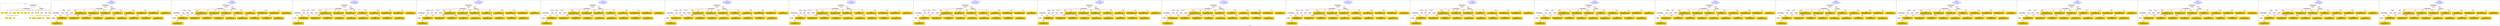 digraph n0 {
fontcolor="blue"
remincross="true"
label="s06-npg.json"
subgraph cluster_0 {
label="1-correct model"
n2[style="filled",color="white",fillcolor="lightgray",label="CulturalHeritageObject1"];
n3[shape="plaintext",style="filled",fillcolor="gold",label="Copyright"];
n4[shape="plaintext",style="filled",fillcolor="gold",label="DateOfWork"];
n5[style="filled",color="white",fillcolor="lightgray",label="Person1"];
n6[shape="plaintext",style="filled",fillcolor="gold",label="Description"];
n7[shape="plaintext",style="filled",fillcolor="gold",label="Dimension"];
n8[shape="plaintext",style="filled",fillcolor="gold",label="Medium"];
n9[shape="plaintext",style="filled",fillcolor="gold",label="CreditLine"];
n10[shape="plaintext",style="filled",fillcolor="gold",label="Owner"];
n11[style="filled",color="white",fillcolor="lightgray",label="Concept2"];
n12[shape="plaintext",style="filled",fillcolor="gold",label="Title"];
n13[shape="plaintext",style="filled",fillcolor="gold",label="Ref"];
n14[style="filled",color="white",fillcolor="lightgray",label="Person2"];
n15[style="filled",color="white",fillcolor="lightgray",label="Concept1"];
n16[shape="plaintext",style="filled",fillcolor="gold",label="birthDate"];
n17[shape="plaintext",style="filled",fillcolor="gold",label="deathDate"];
n18[shape="plaintext",style="filled",fillcolor="gold",label="Artist"];
n19[shape="plaintext",style="filled",fillcolor="gold",label="sitterBirthDate"];
n20[shape="plaintext",style="filled",fillcolor="gold",label="sitterDeathDate"];
n21[shape="plaintext",style="filled",fillcolor="gold",label="values"];
n22[style="filled",color="white",fillcolor="lightgray",label="EuropeanaAggregation1"];
n23[style="filled",color="white",fillcolor="lightgray",label="WebResource1"];
n24[shape="plaintext",style="filled",fillcolor="gold",label="Image"];
n25[shape="plaintext",style="filled",fillcolor="gold",label="Classification"];
n26[shape="plaintext",style="filled",fillcolor="gold",label="values"];
}
subgraph cluster_1 {
label="candidate 0\nlink coherence:0.88\nnode coherence:0.88\nconfidence:0.43025526330485664\nmapping score:0.5386036062868041\ncost:321.99987\n-precision:0.52-recall:0.54"
n28[style="filled",color="white",fillcolor="lightgray",label="CulturalHeritageObject1"];
n29[style="filled",color="white",fillcolor="lightgray",label="CulturalHeritageObject2"];
n30[style="filled",color="white",fillcolor="lightgray",label="Person1"];
n31[style="filled",color="white",fillcolor="lightgray",label="Concept1"];
n32[style="filled",color="white",fillcolor="lightgray",label="Document1"];
n33[style="filled",color="white",fillcolor="lightgray",label="Document2"];
n34[style="filled",color="white",fillcolor="lightgray",label="EuropeanaAggregation1"];
n35[style="filled",color="white",fillcolor="lightgray",label="WebResource1"];
n36[shape="plaintext",style="filled",fillcolor="gold",label="Dimension\n[CulturalHeritageObject,extent,0.767]\n[CulturalHeritageObject,provenance,0.141]\n[CulturalHeritageObject,accessionNumber,0.054]\n[CulturalHeritageObject,description,0.038]"];
n37[shape="plaintext",style="filled",fillcolor="gold",label="Owner\n[CulturalHeritageObject,provenance,0.463]\n[CulturalHeritageObject,description,0.366]\n[Person,biographicalInformation,0.086]\n[CulturalHeritageObject,title,0.086]"];
n38[shape="plaintext",style="filled",fillcolor="gold",label="Copyright\n[CulturalHeritageObject,provenance,0.6]\n[CulturalHeritageObject,description,0.242]\n[Person,nameOfThePerson,0.102]\n[CulturalHeritageObject,title,0.056]"];
n39[shape="plaintext",style="filled",fillcolor="gold",label="DateOfWork\n[CulturalHeritageObject,created,0.479]\n[Person,dateOfBirth,0.299]\n[Person,dateOfDeath,0.154]\n[CulturalHeritageObject,provenance,0.068]"];
n40[shape="plaintext",style="filled",fillcolor="gold",label="Artist\n[Person,nameOfThePerson,0.438]\n[Document,classLink,0.263]\n[CulturalHeritageObject,provenance,0.155]\n[CulturalHeritageObject,description,0.144]"];
n41[shape="plaintext",style="filled",fillcolor="gold",label="sitterDeathDate\n[CulturalHeritageObject,extent,0.312]\n[CulturalHeritageObject,created,0.282]\n[Person,dateOfBirth,0.229]\n[CulturalHeritageObject,provenance,0.177]"];
n42[shape="plaintext",style="filled",fillcolor="gold",label="Medium\n[CulturalHeritageObject,medium,0.711]\n[Concept,prefLabel,0.168]\n[CulturalHeritageObject,provenance,0.082]\n[CulturalHeritageObject,description,0.039]"];
n43[shape="plaintext",style="filled",fillcolor="gold",label="Image\n[WebResource,classLink,0.551]\n[Document,classLink,0.396]\n[CulturalHeritageObject,description,0.043]\n[CulturalHeritageObject,medium,0.01]"];
n44[shape="plaintext",style="filled",fillcolor="gold",label="Ref\n[CulturalHeritageObject,description,0.422]\n[CulturalHeritageObject,provenance,0.241]\n[CulturalHeritageObject,title,0.23]\n[Person,nameOfThePerson,0.108]"];
n45[shape="plaintext",style="filled",fillcolor="gold",label="sitterBirthDate\n[CulturalHeritageObject,extent,0.368]\n[Person,dateOfBirth,0.264]\n[CulturalHeritageObject,provenance,0.205]\n[Person,dateOfDeath,0.163]"];
n46[shape="plaintext",style="filled",fillcolor="gold",label="Classification\n[CulturalHeritageObject,description,0.264]\n[Concept,prefLabel,0.264]\n[Person,biographicalInformation,0.236]\n[Person,nameOfThePerson,0.236]"];
n47[shape="plaintext",style="filled",fillcolor="gold",label="CreditLine\n[CulturalHeritageObject,provenance,0.555]\n[CulturalHeritageObject,description,0.281]\n[CulturalHeritageObject,title,0.082]\n[Person,biographicalInformation,0.082]"];
n48[shape="plaintext",style="filled",fillcolor="gold",label="Title\n[Person,nameOfThePerson,0.353]\n[Document,classLink,0.226]\n[CulturalHeritageObject,provenance,0.223]\n[CulturalHeritageObject,description,0.198]"];
n49[shape="plaintext",style="filled",fillcolor="gold",label="values\n[CulturalHeritageObject,description,0.62]\n[Concept,prefLabel,0.157]\n[CulturalHeritageObject,title,0.126]\n[Person,biographicalInformation,0.097]"];
n50[shape="plaintext",style="filled",fillcolor="gold",label="birthDate\n[Person,dateOfBirth,0.453]\n[CulturalHeritageObject,created,0.221]\n[CulturalHeritageObject,provenance,0.179]\n[CulturalHeritageObject,extent,0.148]"];
n51[shape="plaintext",style="filled",fillcolor="gold",label="Description\n[CulturalHeritageObject,description,0.517]\n[Person,biographicalInformation,0.231]\n[CulturalHeritageObject,provenance,0.151]\n[CulturalHeritageObject,title,0.102]"];
n52[shape="plaintext",style="filled",fillcolor="gold",label="deathDate\n[Person,dateOfDeath,0.369]\n[CulturalHeritageObject,created,0.287]\n[Person,dateOfBirth,0.186]\n[CulturalHeritageObject,provenance,0.158]"];
n53[shape="plaintext",style="filled",fillcolor="gold",label="values\n[Person,nameOfThePerson,0.394]\n[Document,classLink,0.229]\n[CulturalHeritageObject,provenance,0.211]\n[CulturalHeritageObject,title,0.166]"];
}
subgraph cluster_2 {
label="candidate 1\nlink coherence:0.88\nnode coherence:0.88\nconfidence:0.4276155029596579\nmapping score:0.5377236861717378\ncost:321.99987\n-precision:0.48-recall:0.5"
n55[style="filled",color="white",fillcolor="lightgray",label="CulturalHeritageObject1"];
n56[style="filled",color="white",fillcolor="lightgray",label="CulturalHeritageObject2"];
n57[style="filled",color="white",fillcolor="lightgray",label="Person1"];
n58[style="filled",color="white",fillcolor="lightgray",label="Concept1"];
n59[style="filled",color="white",fillcolor="lightgray",label="Document1"];
n60[style="filled",color="white",fillcolor="lightgray",label="Document2"];
n61[style="filled",color="white",fillcolor="lightgray",label="EuropeanaAggregation1"];
n62[style="filled",color="white",fillcolor="lightgray",label="WebResource1"];
n63[shape="plaintext",style="filled",fillcolor="gold",label="Dimension\n[CulturalHeritageObject,extent,0.767]\n[CulturalHeritageObject,provenance,0.141]\n[CulturalHeritageObject,accessionNumber,0.054]\n[CulturalHeritageObject,description,0.038]"];
n64[shape="plaintext",style="filled",fillcolor="gold",label="Owner\n[CulturalHeritageObject,provenance,0.463]\n[CulturalHeritageObject,description,0.366]\n[Person,biographicalInformation,0.086]\n[CulturalHeritageObject,title,0.086]"];
n65[shape="plaintext",style="filled",fillcolor="gold",label="Copyright\n[CulturalHeritageObject,provenance,0.6]\n[CulturalHeritageObject,description,0.242]\n[Person,nameOfThePerson,0.102]\n[CulturalHeritageObject,title,0.056]"];
n66[shape="plaintext",style="filled",fillcolor="gold",label="DateOfWork\n[CulturalHeritageObject,created,0.479]\n[Person,dateOfBirth,0.299]\n[Person,dateOfDeath,0.154]\n[CulturalHeritageObject,provenance,0.068]"];
n67[shape="plaintext",style="filled",fillcolor="gold",label="Title\n[Person,nameOfThePerson,0.353]\n[Document,classLink,0.226]\n[CulturalHeritageObject,provenance,0.223]\n[CulturalHeritageObject,description,0.198]"];
n68[shape="plaintext",style="filled",fillcolor="gold",label="sitterDeathDate\n[CulturalHeritageObject,extent,0.312]\n[CulturalHeritageObject,created,0.282]\n[Person,dateOfBirth,0.229]\n[CulturalHeritageObject,provenance,0.177]"];
n69[shape="plaintext",style="filled",fillcolor="gold",label="Medium\n[CulturalHeritageObject,medium,0.711]\n[Concept,prefLabel,0.168]\n[CulturalHeritageObject,provenance,0.082]\n[CulturalHeritageObject,description,0.039]"];
n70[shape="plaintext",style="filled",fillcolor="gold",label="Image\n[WebResource,classLink,0.551]\n[Document,classLink,0.396]\n[CulturalHeritageObject,description,0.043]\n[CulturalHeritageObject,medium,0.01]"];
n71[shape="plaintext",style="filled",fillcolor="gold",label="Ref\n[CulturalHeritageObject,description,0.422]\n[CulturalHeritageObject,provenance,0.241]\n[CulturalHeritageObject,title,0.23]\n[Person,nameOfThePerson,0.108]"];
n72[shape="plaintext",style="filled",fillcolor="gold",label="sitterBirthDate\n[CulturalHeritageObject,extent,0.368]\n[Person,dateOfBirth,0.264]\n[CulturalHeritageObject,provenance,0.205]\n[Person,dateOfDeath,0.163]"];
n73[shape="plaintext",style="filled",fillcolor="gold",label="Classification\n[CulturalHeritageObject,description,0.264]\n[Concept,prefLabel,0.264]\n[Person,biographicalInformation,0.236]\n[Person,nameOfThePerson,0.236]"];
n74[shape="plaintext",style="filled",fillcolor="gold",label="CreditLine\n[CulturalHeritageObject,provenance,0.555]\n[CulturalHeritageObject,description,0.281]\n[CulturalHeritageObject,title,0.082]\n[Person,biographicalInformation,0.082]"];
n75[shape="plaintext",style="filled",fillcolor="gold",label="Artist\n[Person,nameOfThePerson,0.438]\n[Document,classLink,0.263]\n[CulturalHeritageObject,provenance,0.155]\n[CulturalHeritageObject,description,0.144]"];
n76[shape="plaintext",style="filled",fillcolor="gold",label="values\n[CulturalHeritageObject,description,0.62]\n[Concept,prefLabel,0.157]\n[CulturalHeritageObject,title,0.126]\n[Person,biographicalInformation,0.097]"];
n77[shape="plaintext",style="filled",fillcolor="gold",label="birthDate\n[Person,dateOfBirth,0.453]\n[CulturalHeritageObject,created,0.221]\n[CulturalHeritageObject,provenance,0.179]\n[CulturalHeritageObject,extent,0.148]"];
n78[shape="plaintext",style="filled",fillcolor="gold",label="Description\n[CulturalHeritageObject,description,0.517]\n[Person,biographicalInformation,0.231]\n[CulturalHeritageObject,provenance,0.151]\n[CulturalHeritageObject,title,0.102]"];
n79[shape="plaintext",style="filled",fillcolor="gold",label="deathDate\n[Person,dateOfDeath,0.369]\n[CulturalHeritageObject,created,0.287]\n[Person,dateOfBirth,0.186]\n[CulturalHeritageObject,provenance,0.158]"];
n80[shape="plaintext",style="filled",fillcolor="gold",label="values\n[Person,nameOfThePerson,0.394]\n[Document,classLink,0.229]\n[CulturalHeritageObject,provenance,0.211]\n[CulturalHeritageObject,title,0.166]"];
}
subgraph cluster_3 {
label="candidate 10\nlink coherence:0.8461538461538461\nnode coherence:0.88\nconfidence:0.43025526330485664\nmapping score:0.5386036062868041\ncost:322.99987\n-precision:0.5-recall:0.54"
n82[style="filled",color="white",fillcolor="lightgray",label="CulturalHeritageObject1"];
n83[style="filled",color="white",fillcolor="lightgray",label="CulturalHeritageObject2"];
n84[style="filled",color="white",fillcolor="lightgray",label="Person1"];
n85[style="filled",color="white",fillcolor="lightgray",label="Place1"];
n86[style="filled",color="white",fillcolor="lightgray",label="Concept1"];
n87[style="filled",color="white",fillcolor="lightgray",label="Document1"];
n88[style="filled",color="white",fillcolor="lightgray",label="Document2"];
n89[style="filled",color="white",fillcolor="lightgray",label="EuropeanaAggregation1"];
n90[style="filled",color="white",fillcolor="lightgray",label="WebResource1"];
n91[shape="plaintext",style="filled",fillcolor="gold",label="Dimension\n[CulturalHeritageObject,extent,0.767]\n[CulturalHeritageObject,provenance,0.141]\n[CulturalHeritageObject,accessionNumber,0.054]\n[CulturalHeritageObject,description,0.038]"];
n92[shape="plaintext",style="filled",fillcolor="gold",label="Owner\n[CulturalHeritageObject,provenance,0.463]\n[CulturalHeritageObject,description,0.366]\n[Person,biographicalInformation,0.086]\n[CulturalHeritageObject,title,0.086]"];
n93[shape="plaintext",style="filled",fillcolor="gold",label="Copyright\n[CulturalHeritageObject,provenance,0.6]\n[CulturalHeritageObject,description,0.242]\n[Person,nameOfThePerson,0.102]\n[CulturalHeritageObject,title,0.056]"];
n94[shape="plaintext",style="filled",fillcolor="gold",label="DateOfWork\n[CulturalHeritageObject,created,0.479]\n[Person,dateOfBirth,0.299]\n[Person,dateOfDeath,0.154]\n[CulturalHeritageObject,provenance,0.068]"];
n95[shape="plaintext",style="filled",fillcolor="gold",label="Artist\n[Person,nameOfThePerson,0.438]\n[Document,classLink,0.263]\n[CulturalHeritageObject,provenance,0.155]\n[CulturalHeritageObject,description,0.144]"];
n96[shape="plaintext",style="filled",fillcolor="gold",label="sitterDeathDate\n[CulturalHeritageObject,extent,0.312]\n[CulturalHeritageObject,created,0.282]\n[Person,dateOfBirth,0.229]\n[CulturalHeritageObject,provenance,0.177]"];
n97[shape="plaintext",style="filled",fillcolor="gold",label="Medium\n[CulturalHeritageObject,medium,0.711]\n[Concept,prefLabel,0.168]\n[CulturalHeritageObject,provenance,0.082]\n[CulturalHeritageObject,description,0.039]"];
n98[shape="plaintext",style="filled",fillcolor="gold",label="Image\n[WebResource,classLink,0.551]\n[Document,classLink,0.396]\n[CulturalHeritageObject,description,0.043]\n[CulturalHeritageObject,medium,0.01]"];
n99[shape="plaintext",style="filled",fillcolor="gold",label="Ref\n[CulturalHeritageObject,description,0.422]\n[CulturalHeritageObject,provenance,0.241]\n[CulturalHeritageObject,title,0.23]\n[Person,nameOfThePerson,0.108]"];
n100[shape="plaintext",style="filled",fillcolor="gold",label="sitterBirthDate\n[CulturalHeritageObject,extent,0.368]\n[Person,dateOfBirth,0.264]\n[CulturalHeritageObject,provenance,0.205]\n[Person,dateOfDeath,0.163]"];
n101[shape="plaintext",style="filled",fillcolor="gold",label="Classification\n[CulturalHeritageObject,description,0.264]\n[Concept,prefLabel,0.264]\n[Person,biographicalInformation,0.236]\n[Person,nameOfThePerson,0.236]"];
n102[shape="plaintext",style="filled",fillcolor="gold",label="CreditLine\n[CulturalHeritageObject,provenance,0.555]\n[CulturalHeritageObject,description,0.281]\n[CulturalHeritageObject,title,0.082]\n[Person,biographicalInformation,0.082]"];
n103[shape="plaintext",style="filled",fillcolor="gold",label="Title\n[Person,nameOfThePerson,0.353]\n[Document,classLink,0.226]\n[CulturalHeritageObject,provenance,0.223]\n[CulturalHeritageObject,description,0.198]"];
n104[shape="plaintext",style="filled",fillcolor="gold",label="values\n[CulturalHeritageObject,description,0.62]\n[Concept,prefLabel,0.157]\n[CulturalHeritageObject,title,0.126]\n[Person,biographicalInformation,0.097]"];
n105[shape="plaintext",style="filled",fillcolor="gold",label="birthDate\n[Person,dateOfBirth,0.453]\n[CulturalHeritageObject,created,0.221]\n[CulturalHeritageObject,provenance,0.179]\n[CulturalHeritageObject,extent,0.148]"];
n106[shape="plaintext",style="filled",fillcolor="gold",label="Description\n[CulturalHeritageObject,description,0.517]\n[Person,biographicalInformation,0.231]\n[CulturalHeritageObject,provenance,0.151]\n[CulturalHeritageObject,title,0.102]"];
n107[shape="plaintext",style="filled",fillcolor="gold",label="deathDate\n[Person,dateOfDeath,0.369]\n[CulturalHeritageObject,created,0.287]\n[Person,dateOfBirth,0.186]\n[CulturalHeritageObject,provenance,0.158]"];
n108[shape="plaintext",style="filled",fillcolor="gold",label="values\n[Person,nameOfThePerson,0.394]\n[Document,classLink,0.229]\n[CulturalHeritageObject,provenance,0.211]\n[CulturalHeritageObject,title,0.166]"];
}
subgraph cluster_4 {
label="candidate 11\nlink coherence:0.8461538461538461\nnode coherence:0.88\nconfidence:0.4276155029596579\nmapping score:0.5377236861717378\ncost:322.99987\n-precision:0.46-recall:0.5"
n110[style="filled",color="white",fillcolor="lightgray",label="CulturalHeritageObject1"];
n111[style="filled",color="white",fillcolor="lightgray",label="CulturalHeritageObject2"];
n112[style="filled",color="white",fillcolor="lightgray",label="Person1"];
n113[style="filled",color="white",fillcolor="lightgray",label="Place1"];
n114[style="filled",color="white",fillcolor="lightgray",label="Concept1"];
n115[style="filled",color="white",fillcolor="lightgray",label="Document1"];
n116[style="filled",color="white",fillcolor="lightgray",label="Document2"];
n117[style="filled",color="white",fillcolor="lightgray",label="EuropeanaAggregation1"];
n118[style="filled",color="white",fillcolor="lightgray",label="WebResource1"];
n119[shape="plaintext",style="filled",fillcolor="gold",label="Dimension\n[CulturalHeritageObject,extent,0.767]\n[CulturalHeritageObject,provenance,0.141]\n[CulturalHeritageObject,accessionNumber,0.054]\n[CulturalHeritageObject,description,0.038]"];
n120[shape="plaintext",style="filled",fillcolor="gold",label="Owner\n[CulturalHeritageObject,provenance,0.463]\n[CulturalHeritageObject,description,0.366]\n[Person,biographicalInformation,0.086]\n[CulturalHeritageObject,title,0.086]"];
n121[shape="plaintext",style="filled",fillcolor="gold",label="Copyright\n[CulturalHeritageObject,provenance,0.6]\n[CulturalHeritageObject,description,0.242]\n[Person,nameOfThePerson,0.102]\n[CulturalHeritageObject,title,0.056]"];
n122[shape="plaintext",style="filled",fillcolor="gold",label="DateOfWork\n[CulturalHeritageObject,created,0.479]\n[Person,dateOfBirth,0.299]\n[Person,dateOfDeath,0.154]\n[CulturalHeritageObject,provenance,0.068]"];
n123[shape="plaintext",style="filled",fillcolor="gold",label="Title\n[Person,nameOfThePerson,0.353]\n[Document,classLink,0.226]\n[CulturalHeritageObject,provenance,0.223]\n[CulturalHeritageObject,description,0.198]"];
n124[shape="plaintext",style="filled",fillcolor="gold",label="sitterDeathDate\n[CulturalHeritageObject,extent,0.312]\n[CulturalHeritageObject,created,0.282]\n[Person,dateOfBirth,0.229]\n[CulturalHeritageObject,provenance,0.177]"];
n125[shape="plaintext",style="filled",fillcolor="gold",label="Medium\n[CulturalHeritageObject,medium,0.711]\n[Concept,prefLabel,0.168]\n[CulturalHeritageObject,provenance,0.082]\n[CulturalHeritageObject,description,0.039]"];
n126[shape="plaintext",style="filled",fillcolor="gold",label="Image\n[WebResource,classLink,0.551]\n[Document,classLink,0.396]\n[CulturalHeritageObject,description,0.043]\n[CulturalHeritageObject,medium,0.01]"];
n127[shape="plaintext",style="filled",fillcolor="gold",label="Ref\n[CulturalHeritageObject,description,0.422]\n[CulturalHeritageObject,provenance,0.241]\n[CulturalHeritageObject,title,0.23]\n[Person,nameOfThePerson,0.108]"];
n128[shape="plaintext",style="filled",fillcolor="gold",label="sitterBirthDate\n[CulturalHeritageObject,extent,0.368]\n[Person,dateOfBirth,0.264]\n[CulturalHeritageObject,provenance,0.205]\n[Person,dateOfDeath,0.163]"];
n129[shape="plaintext",style="filled",fillcolor="gold",label="Classification\n[CulturalHeritageObject,description,0.264]\n[Concept,prefLabel,0.264]\n[Person,biographicalInformation,0.236]\n[Person,nameOfThePerson,0.236]"];
n130[shape="plaintext",style="filled",fillcolor="gold",label="CreditLine\n[CulturalHeritageObject,provenance,0.555]\n[CulturalHeritageObject,description,0.281]\n[CulturalHeritageObject,title,0.082]\n[Person,biographicalInformation,0.082]"];
n131[shape="plaintext",style="filled",fillcolor="gold",label="Artist\n[Person,nameOfThePerson,0.438]\n[Document,classLink,0.263]\n[CulturalHeritageObject,provenance,0.155]\n[CulturalHeritageObject,description,0.144]"];
n132[shape="plaintext",style="filled",fillcolor="gold",label="values\n[CulturalHeritageObject,description,0.62]\n[Concept,prefLabel,0.157]\n[CulturalHeritageObject,title,0.126]\n[Person,biographicalInformation,0.097]"];
n133[shape="plaintext",style="filled",fillcolor="gold",label="birthDate\n[Person,dateOfBirth,0.453]\n[CulturalHeritageObject,created,0.221]\n[CulturalHeritageObject,provenance,0.179]\n[CulturalHeritageObject,extent,0.148]"];
n134[shape="plaintext",style="filled",fillcolor="gold",label="Description\n[CulturalHeritageObject,description,0.517]\n[Person,biographicalInformation,0.231]\n[CulturalHeritageObject,provenance,0.151]\n[CulturalHeritageObject,title,0.102]"];
n135[shape="plaintext",style="filled",fillcolor="gold",label="deathDate\n[Person,dateOfDeath,0.369]\n[CulturalHeritageObject,created,0.287]\n[Person,dateOfBirth,0.186]\n[CulturalHeritageObject,provenance,0.158]"];
n136[shape="plaintext",style="filled",fillcolor="gold",label="values\n[Person,nameOfThePerson,0.394]\n[Document,classLink,0.229]\n[CulturalHeritageObject,provenance,0.211]\n[CulturalHeritageObject,title,0.166]"];
}
subgraph cluster_5 {
label="candidate 12\nlink coherence:0.8461538461538461\nnode coherence:0.88\nconfidence:0.42492992162258236\nmapping score:0.5368284923927126\ncost:322.99987\n-precision:0.46-recall:0.5"
n138[style="filled",color="white",fillcolor="lightgray",label="CulturalHeritageObject1"];
n139[style="filled",color="white",fillcolor="lightgray",label="CulturalHeritageObject2"];
n140[style="filled",color="white",fillcolor="lightgray",label="Person1"];
n141[style="filled",color="white",fillcolor="lightgray",label="Place1"];
n142[style="filled",color="white",fillcolor="lightgray",label="Concept1"];
n143[style="filled",color="white",fillcolor="lightgray",label="Document1"];
n144[style="filled",color="white",fillcolor="lightgray",label="Document2"];
n145[style="filled",color="white",fillcolor="lightgray",label="EuropeanaAggregation1"];
n146[style="filled",color="white",fillcolor="lightgray",label="WebResource1"];
n147[shape="plaintext",style="filled",fillcolor="gold",label="Dimension\n[CulturalHeritageObject,extent,0.767]\n[CulturalHeritageObject,provenance,0.141]\n[CulturalHeritageObject,accessionNumber,0.054]\n[CulturalHeritageObject,description,0.038]"];
n148[shape="plaintext",style="filled",fillcolor="gold",label="CreditLine\n[CulturalHeritageObject,provenance,0.555]\n[CulturalHeritageObject,description,0.281]\n[CulturalHeritageObject,title,0.082]\n[Person,biographicalInformation,0.082]"];
n149[shape="plaintext",style="filled",fillcolor="gold",label="Copyright\n[CulturalHeritageObject,provenance,0.6]\n[CulturalHeritageObject,description,0.242]\n[Person,nameOfThePerson,0.102]\n[CulturalHeritageObject,title,0.056]"];
n150[shape="plaintext",style="filled",fillcolor="gold",label="DateOfWork\n[CulturalHeritageObject,created,0.479]\n[Person,dateOfBirth,0.299]\n[Person,dateOfDeath,0.154]\n[CulturalHeritageObject,provenance,0.068]"];
n151[shape="plaintext",style="filled",fillcolor="gold",label="Artist\n[Person,nameOfThePerson,0.438]\n[Document,classLink,0.263]\n[CulturalHeritageObject,provenance,0.155]\n[CulturalHeritageObject,description,0.144]"];
n152[shape="plaintext",style="filled",fillcolor="gold",label="sitterDeathDate\n[CulturalHeritageObject,extent,0.312]\n[CulturalHeritageObject,created,0.282]\n[Person,dateOfBirth,0.229]\n[CulturalHeritageObject,provenance,0.177]"];
n153[shape="plaintext",style="filled",fillcolor="gold",label="Medium\n[CulturalHeritageObject,medium,0.711]\n[Concept,prefLabel,0.168]\n[CulturalHeritageObject,provenance,0.082]\n[CulturalHeritageObject,description,0.039]"];
n154[shape="plaintext",style="filled",fillcolor="gold",label="Image\n[WebResource,classLink,0.551]\n[Document,classLink,0.396]\n[CulturalHeritageObject,description,0.043]\n[CulturalHeritageObject,medium,0.01]"];
n155[shape="plaintext",style="filled",fillcolor="gold",label="Ref\n[CulturalHeritageObject,description,0.422]\n[CulturalHeritageObject,provenance,0.241]\n[CulturalHeritageObject,title,0.23]\n[Person,nameOfThePerson,0.108]"];
n156[shape="plaintext",style="filled",fillcolor="gold",label="sitterBirthDate\n[CulturalHeritageObject,extent,0.368]\n[Person,dateOfBirth,0.264]\n[CulturalHeritageObject,provenance,0.205]\n[Person,dateOfDeath,0.163]"];
n157[shape="plaintext",style="filled",fillcolor="gold",label="Classification\n[CulturalHeritageObject,description,0.264]\n[Concept,prefLabel,0.264]\n[Person,biographicalInformation,0.236]\n[Person,nameOfThePerson,0.236]"];
n158[shape="plaintext",style="filled",fillcolor="gold",label="Owner\n[CulturalHeritageObject,provenance,0.463]\n[CulturalHeritageObject,description,0.366]\n[Person,biographicalInformation,0.086]\n[CulturalHeritageObject,title,0.086]"];
n159[shape="plaintext",style="filled",fillcolor="gold",label="Title\n[Person,nameOfThePerson,0.353]\n[Document,classLink,0.226]\n[CulturalHeritageObject,provenance,0.223]\n[CulturalHeritageObject,description,0.198]"];
n160[shape="plaintext",style="filled",fillcolor="gold",label="values\n[CulturalHeritageObject,description,0.62]\n[Concept,prefLabel,0.157]\n[CulturalHeritageObject,title,0.126]\n[Person,biographicalInformation,0.097]"];
n161[shape="plaintext",style="filled",fillcolor="gold",label="birthDate\n[Person,dateOfBirth,0.453]\n[CulturalHeritageObject,created,0.221]\n[CulturalHeritageObject,provenance,0.179]\n[CulturalHeritageObject,extent,0.148]"];
n162[shape="plaintext",style="filled",fillcolor="gold",label="Description\n[CulturalHeritageObject,description,0.517]\n[Person,biographicalInformation,0.231]\n[CulturalHeritageObject,provenance,0.151]\n[CulturalHeritageObject,title,0.102]"];
n163[shape="plaintext",style="filled",fillcolor="gold",label="deathDate\n[Person,dateOfDeath,0.369]\n[CulturalHeritageObject,created,0.287]\n[Person,dateOfBirth,0.186]\n[CulturalHeritageObject,provenance,0.158]"];
n164[shape="plaintext",style="filled",fillcolor="gold",label="values\n[Person,nameOfThePerson,0.394]\n[Document,classLink,0.229]\n[CulturalHeritageObject,provenance,0.211]\n[CulturalHeritageObject,title,0.166]"];
}
subgraph cluster_6 {
label="candidate 13\nlink coherence:0.8461538461538461\nnode coherence:0.88\nconfidence:0.42440046268492665\nmapping score:0.5366520060801607\ncost:322.99987\n-precision:0.5-recall:0.54"
n166[style="filled",color="white",fillcolor="lightgray",label="CulturalHeritageObject1"];
n167[style="filled",color="white",fillcolor="lightgray",label="CulturalHeritageObject2"];
n168[style="filled",color="white",fillcolor="lightgray",label="Person1"];
n169[style="filled",color="white",fillcolor="lightgray",label="Place1"];
n170[style="filled",color="white",fillcolor="lightgray",label="Concept1"];
n171[style="filled",color="white",fillcolor="lightgray",label="Document1"];
n172[style="filled",color="white",fillcolor="lightgray",label="Document2"];
n173[style="filled",color="white",fillcolor="lightgray",label="EuropeanaAggregation1"];
n174[style="filled",color="white",fillcolor="lightgray",label="WebResource1"];
n175[shape="plaintext",style="filled",fillcolor="gold",label="Dimension\n[CulturalHeritageObject,extent,0.767]\n[CulturalHeritageObject,provenance,0.141]\n[CulturalHeritageObject,accessionNumber,0.054]\n[CulturalHeritageObject,description,0.038]"];
n176[shape="plaintext",style="filled",fillcolor="gold",label="Owner\n[CulturalHeritageObject,provenance,0.463]\n[CulturalHeritageObject,description,0.366]\n[Person,biographicalInformation,0.086]\n[CulturalHeritageObject,title,0.086]"];
n177[shape="plaintext",style="filled",fillcolor="gold",label="Copyright\n[CulturalHeritageObject,provenance,0.6]\n[CulturalHeritageObject,description,0.242]\n[Person,nameOfThePerson,0.102]\n[CulturalHeritageObject,title,0.056]"];
n178[shape="plaintext",style="filled",fillcolor="gold",label="DateOfWork\n[CulturalHeritageObject,created,0.479]\n[Person,dateOfBirth,0.299]\n[Person,dateOfDeath,0.154]\n[CulturalHeritageObject,provenance,0.068]"];
n179[shape="plaintext",style="filled",fillcolor="gold",label="Artist\n[Person,nameOfThePerson,0.438]\n[Document,classLink,0.263]\n[CulturalHeritageObject,provenance,0.155]\n[CulturalHeritageObject,description,0.144]"];
n180[shape="plaintext",style="filled",fillcolor="gold",label="Medium\n[CulturalHeritageObject,medium,0.711]\n[Concept,prefLabel,0.168]\n[CulturalHeritageObject,provenance,0.082]\n[CulturalHeritageObject,description,0.039]"];
n181[shape="plaintext",style="filled",fillcolor="gold",label="Image\n[WebResource,classLink,0.551]\n[Document,classLink,0.396]\n[CulturalHeritageObject,description,0.043]\n[CulturalHeritageObject,medium,0.01]"];
n182[shape="plaintext",style="filled",fillcolor="gold",label="Ref\n[CulturalHeritageObject,description,0.422]\n[CulturalHeritageObject,provenance,0.241]\n[CulturalHeritageObject,title,0.23]\n[Person,nameOfThePerson,0.108]"];
n183[shape="plaintext",style="filled",fillcolor="gold",label="sitterBirthDate\n[CulturalHeritageObject,extent,0.368]\n[Person,dateOfBirth,0.264]\n[CulturalHeritageObject,provenance,0.205]\n[Person,dateOfDeath,0.163]"];
n184[shape="plaintext",style="filled",fillcolor="gold",label="Classification\n[CulturalHeritageObject,description,0.264]\n[Concept,prefLabel,0.264]\n[Person,biographicalInformation,0.236]\n[Person,nameOfThePerson,0.236]"];
n185[shape="plaintext",style="filled",fillcolor="gold",label="CreditLine\n[CulturalHeritageObject,provenance,0.555]\n[CulturalHeritageObject,description,0.281]\n[CulturalHeritageObject,title,0.082]\n[Person,biographicalInformation,0.082]"];
n186[shape="plaintext",style="filled",fillcolor="gold",label="sitterDeathDate\n[CulturalHeritageObject,extent,0.312]\n[CulturalHeritageObject,created,0.282]\n[Person,dateOfBirth,0.229]\n[CulturalHeritageObject,provenance,0.177]"];
n187[shape="plaintext",style="filled",fillcolor="gold",label="Title\n[Person,nameOfThePerson,0.353]\n[Document,classLink,0.226]\n[CulturalHeritageObject,provenance,0.223]\n[CulturalHeritageObject,description,0.198]"];
n188[shape="plaintext",style="filled",fillcolor="gold",label="values\n[CulturalHeritageObject,description,0.62]\n[Concept,prefLabel,0.157]\n[CulturalHeritageObject,title,0.126]\n[Person,biographicalInformation,0.097]"];
n189[shape="plaintext",style="filled",fillcolor="gold",label="birthDate\n[Person,dateOfBirth,0.453]\n[CulturalHeritageObject,created,0.221]\n[CulturalHeritageObject,provenance,0.179]\n[CulturalHeritageObject,extent,0.148]"];
n190[shape="plaintext",style="filled",fillcolor="gold",label="Description\n[CulturalHeritageObject,description,0.517]\n[Person,biographicalInformation,0.231]\n[CulturalHeritageObject,provenance,0.151]\n[CulturalHeritageObject,title,0.102]"];
n191[shape="plaintext",style="filled",fillcolor="gold",label="deathDate\n[Person,dateOfDeath,0.369]\n[CulturalHeritageObject,created,0.287]\n[Person,dateOfBirth,0.186]\n[CulturalHeritageObject,provenance,0.158]"];
n192[shape="plaintext",style="filled",fillcolor="gold",label="values\n[Person,nameOfThePerson,0.394]\n[Document,classLink,0.229]\n[CulturalHeritageObject,provenance,0.211]\n[CulturalHeritageObject,title,0.166]"];
}
subgraph cluster_7 {
label="candidate 14\nlink coherence:0.8461538461538461\nnode coherence:0.88\nconfidence:0.42285480495722216\nmapping score:0.5361367868375926\ncost:322.99987\n-precision:0.5-recall:0.54"
n194[style="filled",color="white",fillcolor="lightgray",label="CulturalHeritageObject1"];
n195[style="filled",color="white",fillcolor="lightgray",label="CulturalHeritageObject2"];
n196[style="filled",color="white",fillcolor="lightgray",label="Person1"];
n197[style="filled",color="white",fillcolor="lightgray",label="Place1"];
n198[style="filled",color="white",fillcolor="lightgray",label="Concept1"];
n199[style="filled",color="white",fillcolor="lightgray",label="Document1"];
n200[style="filled",color="white",fillcolor="lightgray",label="Document2"];
n201[style="filled",color="white",fillcolor="lightgray",label="EuropeanaAggregation1"];
n202[style="filled",color="white",fillcolor="lightgray",label="WebResource1"];
n203[shape="plaintext",style="filled",fillcolor="gold",label="Dimension\n[CulturalHeritageObject,extent,0.767]\n[CulturalHeritageObject,provenance,0.141]\n[CulturalHeritageObject,accessionNumber,0.054]\n[CulturalHeritageObject,description,0.038]"];
n204[shape="plaintext",style="filled",fillcolor="gold",label="Owner\n[CulturalHeritageObject,provenance,0.463]\n[CulturalHeritageObject,description,0.366]\n[Person,biographicalInformation,0.086]\n[CulturalHeritageObject,title,0.086]"];
n205[shape="plaintext",style="filled",fillcolor="gold",label="Copyright\n[CulturalHeritageObject,provenance,0.6]\n[CulturalHeritageObject,description,0.242]\n[Person,nameOfThePerson,0.102]\n[CulturalHeritageObject,title,0.056]"];
n206[shape="plaintext",style="filled",fillcolor="gold",label="DateOfWork\n[CulturalHeritageObject,created,0.479]\n[Person,dateOfBirth,0.299]\n[Person,dateOfDeath,0.154]\n[CulturalHeritageObject,provenance,0.068]"];
n207[shape="plaintext",style="filled",fillcolor="gold",label="Artist\n[Person,nameOfThePerson,0.438]\n[Document,classLink,0.263]\n[CulturalHeritageObject,provenance,0.155]\n[CulturalHeritageObject,description,0.144]"];
n208[shape="plaintext",style="filled",fillcolor="gold",label="Medium\n[CulturalHeritageObject,medium,0.711]\n[Concept,prefLabel,0.168]\n[CulturalHeritageObject,provenance,0.082]\n[CulturalHeritageObject,description,0.039]"];
n209[shape="plaintext",style="filled",fillcolor="gold",label="Image\n[WebResource,classLink,0.551]\n[Document,classLink,0.396]\n[CulturalHeritageObject,description,0.043]\n[CulturalHeritageObject,medium,0.01]"];
n210[shape="plaintext",style="filled",fillcolor="gold",label="sitterDeathDate\n[CulturalHeritageObject,extent,0.312]\n[CulturalHeritageObject,created,0.282]\n[Person,dateOfBirth,0.229]\n[CulturalHeritageObject,provenance,0.177]"];
n211[shape="plaintext",style="filled",fillcolor="gold",label="Ref\n[CulturalHeritageObject,description,0.422]\n[CulturalHeritageObject,provenance,0.241]\n[CulturalHeritageObject,title,0.23]\n[Person,nameOfThePerson,0.108]"];
n212[shape="plaintext",style="filled",fillcolor="gold",label="Classification\n[CulturalHeritageObject,description,0.264]\n[Concept,prefLabel,0.264]\n[Person,biographicalInformation,0.236]\n[Person,nameOfThePerson,0.236]"];
n213[shape="plaintext",style="filled",fillcolor="gold",label="CreditLine\n[CulturalHeritageObject,provenance,0.555]\n[CulturalHeritageObject,description,0.281]\n[CulturalHeritageObject,title,0.082]\n[Person,biographicalInformation,0.082]"];
n214[shape="plaintext",style="filled",fillcolor="gold",label="Title\n[Person,nameOfThePerson,0.353]\n[Document,classLink,0.226]\n[CulturalHeritageObject,provenance,0.223]\n[CulturalHeritageObject,description,0.198]"];
n215[shape="plaintext",style="filled",fillcolor="gold",label="sitterBirthDate\n[CulturalHeritageObject,extent,0.368]\n[Person,dateOfBirth,0.264]\n[CulturalHeritageObject,provenance,0.205]\n[Person,dateOfDeath,0.163]"];
n216[shape="plaintext",style="filled",fillcolor="gold",label="values\n[CulturalHeritageObject,description,0.62]\n[Concept,prefLabel,0.157]\n[CulturalHeritageObject,title,0.126]\n[Person,biographicalInformation,0.097]"];
n217[shape="plaintext",style="filled",fillcolor="gold",label="birthDate\n[Person,dateOfBirth,0.453]\n[CulturalHeritageObject,created,0.221]\n[CulturalHeritageObject,provenance,0.179]\n[CulturalHeritageObject,extent,0.148]"];
n218[shape="plaintext",style="filled",fillcolor="gold",label="Description\n[CulturalHeritageObject,description,0.517]\n[Person,biographicalInformation,0.231]\n[CulturalHeritageObject,provenance,0.151]\n[CulturalHeritageObject,title,0.102]"];
n219[shape="plaintext",style="filled",fillcolor="gold",label="deathDate\n[Person,dateOfDeath,0.369]\n[CulturalHeritageObject,created,0.287]\n[Person,dateOfBirth,0.186]\n[CulturalHeritageObject,provenance,0.158]"];
n220[shape="plaintext",style="filled",fillcolor="gold",label="values\n[Person,nameOfThePerson,0.394]\n[Document,classLink,0.229]\n[CulturalHeritageObject,provenance,0.211]\n[CulturalHeritageObject,title,0.166]"];
}
subgraph cluster_8 {
label="candidate 15\nlink coherence:0.8461538461538461\nnode coherence:0.88\nconfidence:0.42274558117519995\nmapping score:0.5361003789102519\ncost:322.99987\n-precision:0.46-recall:0.5"
n222[style="filled",color="white",fillcolor="lightgray",label="CulturalHeritageObject1"];
n223[style="filled",color="white",fillcolor="lightgray",label="CulturalHeritageObject2"];
n224[style="filled",color="white",fillcolor="lightgray",label="Person1"];
n225[style="filled",color="white",fillcolor="lightgray",label="Place1"];
n226[style="filled",color="white",fillcolor="lightgray",label="Concept1"];
n227[style="filled",color="white",fillcolor="lightgray",label="Document1"];
n228[style="filled",color="white",fillcolor="lightgray",label="Document2"];
n229[style="filled",color="white",fillcolor="lightgray",label="EuropeanaAggregation1"];
n230[style="filled",color="white",fillcolor="lightgray",label="WebResource1"];
n231[shape="plaintext",style="filled",fillcolor="gold",label="Dimension\n[CulturalHeritageObject,extent,0.767]\n[CulturalHeritageObject,provenance,0.141]\n[CulturalHeritageObject,accessionNumber,0.054]\n[CulturalHeritageObject,description,0.038]"];
n232[shape="plaintext",style="filled",fillcolor="gold",label="Description\n[CulturalHeritageObject,description,0.517]\n[Person,biographicalInformation,0.231]\n[CulturalHeritageObject,provenance,0.151]\n[CulturalHeritageObject,title,0.102]"];
n233[shape="plaintext",style="filled",fillcolor="gold",label="Copyright\n[CulturalHeritageObject,provenance,0.6]\n[CulturalHeritageObject,description,0.242]\n[Person,nameOfThePerson,0.102]\n[CulturalHeritageObject,title,0.056]"];
n234[shape="plaintext",style="filled",fillcolor="gold",label="DateOfWork\n[CulturalHeritageObject,created,0.479]\n[Person,dateOfBirth,0.299]\n[Person,dateOfDeath,0.154]\n[CulturalHeritageObject,provenance,0.068]"];
n235[shape="plaintext",style="filled",fillcolor="gold",label="Artist\n[Person,nameOfThePerson,0.438]\n[Document,classLink,0.263]\n[CulturalHeritageObject,provenance,0.155]\n[CulturalHeritageObject,description,0.144]"];
n236[shape="plaintext",style="filled",fillcolor="gold",label="sitterDeathDate\n[CulturalHeritageObject,extent,0.312]\n[CulturalHeritageObject,created,0.282]\n[Person,dateOfBirth,0.229]\n[CulturalHeritageObject,provenance,0.177]"];
n237[shape="plaintext",style="filled",fillcolor="gold",label="Medium\n[CulturalHeritageObject,medium,0.711]\n[Concept,prefLabel,0.168]\n[CulturalHeritageObject,provenance,0.082]\n[CulturalHeritageObject,description,0.039]"];
n238[shape="plaintext",style="filled",fillcolor="gold",label="Image\n[WebResource,classLink,0.551]\n[Document,classLink,0.396]\n[CulturalHeritageObject,description,0.043]\n[CulturalHeritageObject,medium,0.01]"];
n239[shape="plaintext",style="filled",fillcolor="gold",label="Ref\n[CulturalHeritageObject,description,0.422]\n[CulturalHeritageObject,provenance,0.241]\n[CulturalHeritageObject,title,0.23]\n[Person,nameOfThePerson,0.108]"];
n240[shape="plaintext",style="filled",fillcolor="gold",label="sitterBirthDate\n[CulturalHeritageObject,extent,0.368]\n[Person,dateOfBirth,0.264]\n[CulturalHeritageObject,provenance,0.205]\n[Person,dateOfDeath,0.163]"];
n241[shape="plaintext",style="filled",fillcolor="gold",label="Classification\n[CulturalHeritageObject,description,0.264]\n[Concept,prefLabel,0.264]\n[Person,biographicalInformation,0.236]\n[Person,nameOfThePerson,0.236]"];
n242[shape="plaintext",style="filled",fillcolor="gold",label="CreditLine\n[CulturalHeritageObject,provenance,0.555]\n[CulturalHeritageObject,description,0.281]\n[CulturalHeritageObject,title,0.082]\n[Person,biographicalInformation,0.082]"];
n243[shape="plaintext",style="filled",fillcolor="gold",label="Title\n[Person,nameOfThePerson,0.353]\n[Document,classLink,0.226]\n[CulturalHeritageObject,provenance,0.223]\n[CulturalHeritageObject,description,0.198]"];
n244[shape="plaintext",style="filled",fillcolor="gold",label="values\n[CulturalHeritageObject,description,0.62]\n[Concept,prefLabel,0.157]\n[CulturalHeritageObject,title,0.126]\n[Person,biographicalInformation,0.097]"];
n245[shape="plaintext",style="filled",fillcolor="gold",label="birthDate\n[Person,dateOfBirth,0.453]\n[CulturalHeritageObject,created,0.221]\n[CulturalHeritageObject,provenance,0.179]\n[CulturalHeritageObject,extent,0.148]"];
n246[shape="plaintext",style="filled",fillcolor="gold",label="Owner\n[CulturalHeritageObject,provenance,0.463]\n[CulturalHeritageObject,description,0.366]\n[Person,biographicalInformation,0.086]\n[CulturalHeritageObject,title,0.086]"];
n247[shape="plaintext",style="filled",fillcolor="gold",label="deathDate\n[Person,dateOfDeath,0.369]\n[CulturalHeritageObject,created,0.287]\n[Person,dateOfBirth,0.186]\n[CulturalHeritageObject,provenance,0.158]"];
n248[shape="plaintext",style="filled",fillcolor="gold",label="values\n[Person,nameOfThePerson,0.394]\n[Document,classLink,0.229]\n[CulturalHeritageObject,provenance,0.211]\n[CulturalHeritageObject,title,0.166]"];
}
subgraph cluster_9 {
label="candidate 16\nlink coherence:0.8461538461538461\nnode coherence:0.88\nconfidence:0.42229016127738356\nmapping score:0.5359485722776464\ncost:322.99987\n-precision:0.42-recall:0.46"
n250[style="filled",color="white",fillcolor="lightgray",label="CulturalHeritageObject1"];
n251[style="filled",color="white",fillcolor="lightgray",label="CulturalHeritageObject2"];
n252[style="filled",color="white",fillcolor="lightgray",label="Person1"];
n253[style="filled",color="white",fillcolor="lightgray",label="Place1"];
n254[style="filled",color="white",fillcolor="lightgray",label="Concept1"];
n255[style="filled",color="white",fillcolor="lightgray",label="Document1"];
n256[style="filled",color="white",fillcolor="lightgray",label="Document2"];
n257[style="filled",color="white",fillcolor="lightgray",label="EuropeanaAggregation1"];
n258[style="filled",color="white",fillcolor="lightgray",label="WebResource1"];
n259[shape="plaintext",style="filled",fillcolor="gold",label="Dimension\n[CulturalHeritageObject,extent,0.767]\n[CulturalHeritageObject,provenance,0.141]\n[CulturalHeritageObject,accessionNumber,0.054]\n[CulturalHeritageObject,description,0.038]"];
n260[shape="plaintext",style="filled",fillcolor="gold",label="CreditLine\n[CulturalHeritageObject,provenance,0.555]\n[CulturalHeritageObject,description,0.281]\n[CulturalHeritageObject,title,0.082]\n[Person,biographicalInformation,0.082]"];
n261[shape="plaintext",style="filled",fillcolor="gold",label="Copyright\n[CulturalHeritageObject,provenance,0.6]\n[CulturalHeritageObject,description,0.242]\n[Person,nameOfThePerson,0.102]\n[CulturalHeritageObject,title,0.056]"];
n262[shape="plaintext",style="filled",fillcolor="gold",label="DateOfWork\n[CulturalHeritageObject,created,0.479]\n[Person,dateOfBirth,0.299]\n[Person,dateOfDeath,0.154]\n[CulturalHeritageObject,provenance,0.068]"];
n263[shape="plaintext",style="filled",fillcolor="gold",label="Title\n[Person,nameOfThePerson,0.353]\n[Document,classLink,0.226]\n[CulturalHeritageObject,provenance,0.223]\n[CulturalHeritageObject,description,0.198]"];
n264[shape="plaintext",style="filled",fillcolor="gold",label="sitterDeathDate\n[CulturalHeritageObject,extent,0.312]\n[CulturalHeritageObject,created,0.282]\n[Person,dateOfBirth,0.229]\n[CulturalHeritageObject,provenance,0.177]"];
n265[shape="plaintext",style="filled",fillcolor="gold",label="Medium\n[CulturalHeritageObject,medium,0.711]\n[Concept,prefLabel,0.168]\n[CulturalHeritageObject,provenance,0.082]\n[CulturalHeritageObject,description,0.039]"];
n266[shape="plaintext",style="filled",fillcolor="gold",label="Image\n[WebResource,classLink,0.551]\n[Document,classLink,0.396]\n[CulturalHeritageObject,description,0.043]\n[CulturalHeritageObject,medium,0.01]"];
n267[shape="plaintext",style="filled",fillcolor="gold",label="Ref\n[CulturalHeritageObject,description,0.422]\n[CulturalHeritageObject,provenance,0.241]\n[CulturalHeritageObject,title,0.23]\n[Person,nameOfThePerson,0.108]"];
n268[shape="plaintext",style="filled",fillcolor="gold",label="sitterBirthDate\n[CulturalHeritageObject,extent,0.368]\n[Person,dateOfBirth,0.264]\n[CulturalHeritageObject,provenance,0.205]\n[Person,dateOfDeath,0.163]"];
n269[shape="plaintext",style="filled",fillcolor="gold",label="Classification\n[CulturalHeritageObject,description,0.264]\n[Concept,prefLabel,0.264]\n[Person,biographicalInformation,0.236]\n[Person,nameOfThePerson,0.236]"];
n270[shape="plaintext",style="filled",fillcolor="gold",label="Owner\n[CulturalHeritageObject,provenance,0.463]\n[CulturalHeritageObject,description,0.366]\n[Person,biographicalInformation,0.086]\n[CulturalHeritageObject,title,0.086]"];
n271[shape="plaintext",style="filled",fillcolor="gold",label="Artist\n[Person,nameOfThePerson,0.438]\n[Document,classLink,0.263]\n[CulturalHeritageObject,provenance,0.155]\n[CulturalHeritageObject,description,0.144]"];
n272[shape="plaintext",style="filled",fillcolor="gold",label="values\n[CulturalHeritageObject,description,0.62]\n[Concept,prefLabel,0.157]\n[CulturalHeritageObject,title,0.126]\n[Person,biographicalInformation,0.097]"];
n273[shape="plaintext",style="filled",fillcolor="gold",label="birthDate\n[Person,dateOfBirth,0.453]\n[CulturalHeritageObject,created,0.221]\n[CulturalHeritageObject,provenance,0.179]\n[CulturalHeritageObject,extent,0.148]"];
n274[shape="plaintext",style="filled",fillcolor="gold",label="Description\n[CulturalHeritageObject,description,0.517]\n[Person,biographicalInformation,0.231]\n[CulturalHeritageObject,provenance,0.151]\n[CulturalHeritageObject,title,0.102]"];
n275[shape="plaintext",style="filled",fillcolor="gold",label="deathDate\n[Person,dateOfDeath,0.369]\n[CulturalHeritageObject,created,0.287]\n[Person,dateOfBirth,0.186]\n[CulturalHeritageObject,provenance,0.158]"];
n276[shape="plaintext",style="filled",fillcolor="gold",label="values\n[Person,nameOfThePerson,0.394]\n[Document,classLink,0.229]\n[CulturalHeritageObject,provenance,0.211]\n[CulturalHeritageObject,title,0.166]"];
}
subgraph cluster_10 {
label="candidate 17\nlink coherence:0.8461538461538461\nnode coherence:0.88\nconfidence:0.42176070233972784\nmapping score:0.5357720859650945\ncost:322.99987\n-precision:0.46-recall:0.5"
n278[style="filled",color="white",fillcolor="lightgray",label="CulturalHeritageObject1"];
n279[style="filled",color="white",fillcolor="lightgray",label="CulturalHeritageObject2"];
n280[style="filled",color="white",fillcolor="lightgray",label="Person1"];
n281[style="filled",color="white",fillcolor="lightgray",label="Place1"];
n282[style="filled",color="white",fillcolor="lightgray",label="Concept1"];
n283[style="filled",color="white",fillcolor="lightgray",label="Document1"];
n284[style="filled",color="white",fillcolor="lightgray",label="Document2"];
n285[style="filled",color="white",fillcolor="lightgray",label="EuropeanaAggregation1"];
n286[style="filled",color="white",fillcolor="lightgray",label="WebResource1"];
n287[shape="plaintext",style="filled",fillcolor="gold",label="Dimension\n[CulturalHeritageObject,extent,0.767]\n[CulturalHeritageObject,provenance,0.141]\n[CulturalHeritageObject,accessionNumber,0.054]\n[CulturalHeritageObject,description,0.038]"];
n288[shape="plaintext",style="filled",fillcolor="gold",label="Owner\n[CulturalHeritageObject,provenance,0.463]\n[CulturalHeritageObject,description,0.366]\n[Person,biographicalInformation,0.086]\n[CulturalHeritageObject,title,0.086]"];
n289[shape="plaintext",style="filled",fillcolor="gold",label="Copyright\n[CulturalHeritageObject,provenance,0.6]\n[CulturalHeritageObject,description,0.242]\n[Person,nameOfThePerson,0.102]\n[CulturalHeritageObject,title,0.056]"];
n290[shape="plaintext",style="filled",fillcolor="gold",label="DateOfWork\n[CulturalHeritageObject,created,0.479]\n[Person,dateOfBirth,0.299]\n[Person,dateOfDeath,0.154]\n[CulturalHeritageObject,provenance,0.068]"];
n291[shape="plaintext",style="filled",fillcolor="gold",label="Title\n[Person,nameOfThePerson,0.353]\n[Document,classLink,0.226]\n[CulturalHeritageObject,provenance,0.223]\n[CulturalHeritageObject,description,0.198]"];
n292[shape="plaintext",style="filled",fillcolor="gold",label="Medium\n[CulturalHeritageObject,medium,0.711]\n[Concept,prefLabel,0.168]\n[CulturalHeritageObject,provenance,0.082]\n[CulturalHeritageObject,description,0.039]"];
n293[shape="plaintext",style="filled",fillcolor="gold",label="Image\n[WebResource,classLink,0.551]\n[Document,classLink,0.396]\n[CulturalHeritageObject,description,0.043]\n[CulturalHeritageObject,medium,0.01]"];
n294[shape="plaintext",style="filled",fillcolor="gold",label="Ref\n[CulturalHeritageObject,description,0.422]\n[CulturalHeritageObject,provenance,0.241]\n[CulturalHeritageObject,title,0.23]\n[Person,nameOfThePerson,0.108]"];
n295[shape="plaintext",style="filled",fillcolor="gold",label="sitterBirthDate\n[CulturalHeritageObject,extent,0.368]\n[Person,dateOfBirth,0.264]\n[CulturalHeritageObject,provenance,0.205]\n[Person,dateOfDeath,0.163]"];
n296[shape="plaintext",style="filled",fillcolor="gold",label="Classification\n[CulturalHeritageObject,description,0.264]\n[Concept,prefLabel,0.264]\n[Person,biographicalInformation,0.236]\n[Person,nameOfThePerson,0.236]"];
n297[shape="plaintext",style="filled",fillcolor="gold",label="CreditLine\n[CulturalHeritageObject,provenance,0.555]\n[CulturalHeritageObject,description,0.281]\n[CulturalHeritageObject,title,0.082]\n[Person,biographicalInformation,0.082]"];
n298[shape="plaintext",style="filled",fillcolor="gold",label="sitterDeathDate\n[CulturalHeritageObject,extent,0.312]\n[CulturalHeritageObject,created,0.282]\n[Person,dateOfBirth,0.229]\n[CulturalHeritageObject,provenance,0.177]"];
n299[shape="plaintext",style="filled",fillcolor="gold",label="Artist\n[Person,nameOfThePerson,0.438]\n[Document,classLink,0.263]\n[CulturalHeritageObject,provenance,0.155]\n[CulturalHeritageObject,description,0.144]"];
n300[shape="plaintext",style="filled",fillcolor="gold",label="values\n[CulturalHeritageObject,description,0.62]\n[Concept,prefLabel,0.157]\n[CulturalHeritageObject,title,0.126]\n[Person,biographicalInformation,0.097]"];
n301[shape="plaintext",style="filled",fillcolor="gold",label="birthDate\n[Person,dateOfBirth,0.453]\n[CulturalHeritageObject,created,0.221]\n[CulturalHeritageObject,provenance,0.179]\n[CulturalHeritageObject,extent,0.148]"];
n302[shape="plaintext",style="filled",fillcolor="gold",label="Description\n[CulturalHeritageObject,description,0.517]\n[Person,biographicalInformation,0.231]\n[CulturalHeritageObject,provenance,0.151]\n[CulturalHeritageObject,title,0.102]"];
n303[shape="plaintext",style="filled",fillcolor="gold",label="deathDate\n[Person,dateOfDeath,0.369]\n[CulturalHeritageObject,created,0.287]\n[Person,dateOfBirth,0.186]\n[CulturalHeritageObject,provenance,0.158]"];
n304[shape="plaintext",style="filled",fillcolor="gold",label="values\n[Person,nameOfThePerson,0.394]\n[Document,classLink,0.229]\n[CulturalHeritageObject,provenance,0.211]\n[CulturalHeritageObject,title,0.166]"];
}
subgraph cluster_11 {
label="candidate 18\nlink coherence:0.8461538461538461\nnode coherence:0.88\nconfidence:0.4211780344994485\nmapping score:0.535577863351668\ncost:322.99987\n-precision:0.5-recall:0.54"
n306[style="filled",color="white",fillcolor="lightgray",label="CulturalHeritageObject1"];
n307[style="filled",color="white",fillcolor="lightgray",label="CulturalHeritageObject2"];
n308[style="filled",color="white",fillcolor="lightgray",label="Person1"];
n309[style="filled",color="white",fillcolor="lightgray",label="Place1"];
n310[style="filled",color="white",fillcolor="lightgray",label="Concept1"];
n311[style="filled",color="white",fillcolor="lightgray",label="Document1"];
n312[style="filled",color="white",fillcolor="lightgray",label="Document2"];
n313[style="filled",color="white",fillcolor="lightgray",label="EuropeanaAggregation1"];
n314[style="filled",color="white",fillcolor="lightgray",label="WebResource1"];
n315[shape="plaintext",style="filled",fillcolor="gold",label="Dimension\n[CulturalHeritageObject,extent,0.767]\n[CulturalHeritageObject,provenance,0.141]\n[CulturalHeritageObject,accessionNumber,0.054]\n[CulturalHeritageObject,description,0.038]"];
n316[shape="plaintext",style="filled",fillcolor="gold",label="Owner\n[CulturalHeritageObject,provenance,0.463]\n[CulturalHeritageObject,description,0.366]\n[Person,biographicalInformation,0.086]\n[CulturalHeritageObject,title,0.086]"];
n317[shape="plaintext",style="filled",fillcolor="gold",label="Copyright\n[CulturalHeritageObject,provenance,0.6]\n[CulturalHeritageObject,description,0.242]\n[Person,nameOfThePerson,0.102]\n[CulturalHeritageObject,title,0.056]"];
n318[shape="plaintext",style="filled",fillcolor="gold",label="DateOfWork\n[CulturalHeritageObject,created,0.479]\n[Person,dateOfBirth,0.299]\n[Person,dateOfDeath,0.154]\n[CulturalHeritageObject,provenance,0.068]"];
n319[shape="plaintext",style="filled",fillcolor="gold",label="Artist\n[Person,nameOfThePerson,0.438]\n[Document,classLink,0.263]\n[CulturalHeritageObject,provenance,0.155]\n[CulturalHeritageObject,description,0.144]"];
n320[shape="plaintext",style="filled",fillcolor="gold",label="sitterDeathDate\n[CulturalHeritageObject,extent,0.312]\n[CulturalHeritageObject,created,0.282]\n[Person,dateOfBirth,0.229]\n[CulturalHeritageObject,provenance,0.177]"];
n321[shape="plaintext",style="filled",fillcolor="gold",label="Medium\n[CulturalHeritageObject,medium,0.711]\n[Concept,prefLabel,0.168]\n[CulturalHeritageObject,provenance,0.082]\n[CulturalHeritageObject,description,0.039]"];
n322[shape="plaintext",style="filled",fillcolor="gold",label="Image\n[WebResource,classLink,0.551]\n[Document,classLink,0.396]\n[CulturalHeritageObject,description,0.043]\n[CulturalHeritageObject,medium,0.01]"];
n323[shape="plaintext",style="filled",fillcolor="gold",label="Ref\n[CulturalHeritageObject,description,0.422]\n[CulturalHeritageObject,provenance,0.241]\n[CulturalHeritageObject,title,0.23]\n[Person,nameOfThePerson,0.108]"];
n324[shape="plaintext",style="filled",fillcolor="gold",label="Classification\n[CulturalHeritageObject,description,0.264]\n[Concept,prefLabel,0.264]\n[Person,biographicalInformation,0.236]\n[Person,nameOfThePerson,0.236]"];
n325[shape="plaintext",style="filled",fillcolor="gold",label="CreditLine\n[CulturalHeritageObject,provenance,0.555]\n[CulturalHeritageObject,description,0.281]\n[CulturalHeritageObject,title,0.082]\n[Person,biographicalInformation,0.082]"];
n326[shape="plaintext",style="filled",fillcolor="gold",label="Title\n[Person,nameOfThePerson,0.353]\n[Document,classLink,0.226]\n[CulturalHeritageObject,provenance,0.223]\n[CulturalHeritageObject,description,0.198]"];
n327[shape="plaintext",style="filled",fillcolor="gold",label="sitterBirthDate\n[CulturalHeritageObject,extent,0.368]\n[Person,dateOfBirth,0.264]\n[CulturalHeritageObject,provenance,0.205]\n[Person,dateOfDeath,0.163]"];
n328[shape="plaintext",style="filled",fillcolor="gold",label="values\n[CulturalHeritageObject,description,0.62]\n[Concept,prefLabel,0.157]\n[CulturalHeritageObject,title,0.126]\n[Person,biographicalInformation,0.097]"];
n329[shape="plaintext",style="filled",fillcolor="gold",label="birthDate\n[Person,dateOfBirth,0.453]\n[CulturalHeritageObject,created,0.221]\n[CulturalHeritageObject,provenance,0.179]\n[CulturalHeritageObject,extent,0.148]"];
n330[shape="plaintext",style="filled",fillcolor="gold",label="Description\n[CulturalHeritageObject,description,0.517]\n[Person,biographicalInformation,0.231]\n[CulturalHeritageObject,provenance,0.151]\n[CulturalHeritageObject,title,0.102]"];
n331[shape="plaintext",style="filled",fillcolor="gold",label="deathDate\n[Person,dateOfDeath,0.369]\n[CulturalHeritageObject,created,0.287]\n[Person,dateOfBirth,0.186]\n[CulturalHeritageObject,provenance,0.158]"];
n332[shape="plaintext",style="filled",fillcolor="gold",label="values\n[Person,nameOfThePerson,0.394]\n[Document,classLink,0.229]\n[CulturalHeritageObject,provenance,0.211]\n[CulturalHeritageObject,title,0.166]"];
}
subgraph cluster_12 {
label="candidate 19\nlink coherence:0.8461538461538461\nnode coherence:0.88\nconfidence:0.42096490498661204\nmapping score:0.5355068201807226\ncost:322.99987\n-precision:0.5-recall:0.54"
n334[style="filled",color="white",fillcolor="lightgray",label="CulturalHeritageObject1"];
n335[style="filled",color="white",fillcolor="lightgray",label="CulturalHeritageObject2"];
n336[style="filled",color="white",fillcolor="lightgray",label="Person1"];
n337[style="filled",color="white",fillcolor="lightgray",label="Place1"];
n338[style="filled",color="white",fillcolor="lightgray",label="Concept1"];
n339[style="filled",color="white",fillcolor="lightgray",label="Document1"];
n340[style="filled",color="white",fillcolor="lightgray",label="Document2"];
n341[style="filled",color="white",fillcolor="lightgray",label="EuropeanaAggregation1"];
n342[style="filled",color="white",fillcolor="lightgray",label="WebResource1"];
n343[shape="plaintext",style="filled",fillcolor="gold",label="Dimension\n[CulturalHeritageObject,extent,0.767]\n[CulturalHeritageObject,provenance,0.141]\n[CulturalHeritageObject,accessionNumber,0.054]\n[CulturalHeritageObject,description,0.038]"];
n344[shape="plaintext",style="filled",fillcolor="gold",label="Copyright\n[CulturalHeritageObject,provenance,0.6]\n[CulturalHeritageObject,description,0.242]\n[Person,nameOfThePerson,0.102]\n[CulturalHeritageObject,title,0.056]"];
n345[shape="plaintext",style="filled",fillcolor="gold",label="CreditLine\n[CulturalHeritageObject,provenance,0.555]\n[CulturalHeritageObject,description,0.281]\n[CulturalHeritageObject,title,0.082]\n[Person,biographicalInformation,0.082]"];
n346[shape="plaintext",style="filled",fillcolor="gold",label="DateOfWork\n[CulturalHeritageObject,created,0.479]\n[Person,dateOfBirth,0.299]\n[Person,dateOfDeath,0.154]\n[CulturalHeritageObject,provenance,0.068]"];
n347[shape="plaintext",style="filled",fillcolor="gold",label="Artist\n[Person,nameOfThePerson,0.438]\n[Document,classLink,0.263]\n[CulturalHeritageObject,provenance,0.155]\n[CulturalHeritageObject,description,0.144]"];
n348[shape="plaintext",style="filled",fillcolor="gold",label="sitterDeathDate\n[CulturalHeritageObject,extent,0.312]\n[CulturalHeritageObject,created,0.282]\n[Person,dateOfBirth,0.229]\n[CulturalHeritageObject,provenance,0.177]"];
n349[shape="plaintext",style="filled",fillcolor="gold",label="Medium\n[CulturalHeritageObject,medium,0.711]\n[Concept,prefLabel,0.168]\n[CulturalHeritageObject,provenance,0.082]\n[CulturalHeritageObject,description,0.039]"];
n350[shape="plaintext",style="filled",fillcolor="gold",label="Image\n[WebResource,classLink,0.551]\n[Document,classLink,0.396]\n[CulturalHeritageObject,description,0.043]\n[CulturalHeritageObject,medium,0.01]"];
n351[shape="plaintext",style="filled",fillcolor="gold",label="Ref\n[CulturalHeritageObject,description,0.422]\n[CulturalHeritageObject,provenance,0.241]\n[CulturalHeritageObject,title,0.23]\n[Person,nameOfThePerson,0.108]"];
n352[shape="plaintext",style="filled",fillcolor="gold",label="sitterBirthDate\n[CulturalHeritageObject,extent,0.368]\n[Person,dateOfBirth,0.264]\n[CulturalHeritageObject,provenance,0.205]\n[Person,dateOfDeath,0.163]"];
n353[shape="plaintext",style="filled",fillcolor="gold",label="Classification\n[CulturalHeritageObject,description,0.264]\n[Concept,prefLabel,0.264]\n[Person,biographicalInformation,0.236]\n[Person,nameOfThePerson,0.236]"];
n354[shape="plaintext",style="filled",fillcolor="gold",label="Owner\n[CulturalHeritageObject,provenance,0.463]\n[CulturalHeritageObject,description,0.366]\n[Person,biographicalInformation,0.086]\n[CulturalHeritageObject,title,0.086]"];
n355[shape="plaintext",style="filled",fillcolor="gold",label="Title\n[Person,nameOfThePerson,0.353]\n[Document,classLink,0.226]\n[CulturalHeritageObject,provenance,0.223]\n[CulturalHeritageObject,description,0.198]"];
n356[shape="plaintext",style="filled",fillcolor="gold",label="values\n[CulturalHeritageObject,description,0.62]\n[Concept,prefLabel,0.157]\n[CulturalHeritageObject,title,0.126]\n[Person,biographicalInformation,0.097]"];
n357[shape="plaintext",style="filled",fillcolor="gold",label="birthDate\n[Person,dateOfBirth,0.453]\n[CulturalHeritageObject,created,0.221]\n[CulturalHeritageObject,provenance,0.179]\n[CulturalHeritageObject,extent,0.148]"];
n358[shape="plaintext",style="filled",fillcolor="gold",label="Description\n[CulturalHeritageObject,description,0.517]\n[Person,biographicalInformation,0.231]\n[CulturalHeritageObject,provenance,0.151]\n[CulturalHeritageObject,title,0.102]"];
n359[shape="plaintext",style="filled",fillcolor="gold",label="deathDate\n[Person,dateOfDeath,0.369]\n[CulturalHeritageObject,created,0.287]\n[Person,dateOfBirth,0.186]\n[CulturalHeritageObject,provenance,0.158]"];
n360[shape="plaintext",style="filled",fillcolor="gold",label="values\n[Person,nameOfThePerson,0.394]\n[Document,classLink,0.229]\n[CulturalHeritageObject,provenance,0.211]\n[CulturalHeritageObject,title,0.166]"];
}
subgraph cluster_13 {
label="candidate 2\nlink coherence:0.88\nnode coherence:0.88\nconfidence:0.42492992162258236\nmapping score:0.5368284923927126\ncost:321.99987\n-precision:0.48-recall:0.5"
n362[style="filled",color="white",fillcolor="lightgray",label="CulturalHeritageObject1"];
n363[style="filled",color="white",fillcolor="lightgray",label="CulturalHeritageObject2"];
n364[style="filled",color="white",fillcolor="lightgray",label="Person1"];
n365[style="filled",color="white",fillcolor="lightgray",label="Concept1"];
n366[style="filled",color="white",fillcolor="lightgray",label="Document1"];
n367[style="filled",color="white",fillcolor="lightgray",label="Document2"];
n368[style="filled",color="white",fillcolor="lightgray",label="EuropeanaAggregation1"];
n369[style="filled",color="white",fillcolor="lightgray",label="WebResource1"];
n370[shape="plaintext",style="filled",fillcolor="gold",label="Dimension\n[CulturalHeritageObject,extent,0.767]\n[CulturalHeritageObject,provenance,0.141]\n[CulturalHeritageObject,accessionNumber,0.054]\n[CulturalHeritageObject,description,0.038]"];
n371[shape="plaintext",style="filled",fillcolor="gold",label="CreditLine\n[CulturalHeritageObject,provenance,0.555]\n[CulturalHeritageObject,description,0.281]\n[CulturalHeritageObject,title,0.082]\n[Person,biographicalInformation,0.082]"];
n372[shape="plaintext",style="filled",fillcolor="gold",label="Copyright\n[CulturalHeritageObject,provenance,0.6]\n[CulturalHeritageObject,description,0.242]\n[Person,nameOfThePerson,0.102]\n[CulturalHeritageObject,title,0.056]"];
n373[shape="plaintext",style="filled",fillcolor="gold",label="DateOfWork\n[CulturalHeritageObject,created,0.479]\n[Person,dateOfBirth,0.299]\n[Person,dateOfDeath,0.154]\n[CulturalHeritageObject,provenance,0.068]"];
n374[shape="plaintext",style="filled",fillcolor="gold",label="Artist\n[Person,nameOfThePerson,0.438]\n[Document,classLink,0.263]\n[CulturalHeritageObject,provenance,0.155]\n[CulturalHeritageObject,description,0.144]"];
n375[shape="plaintext",style="filled",fillcolor="gold",label="sitterDeathDate\n[CulturalHeritageObject,extent,0.312]\n[CulturalHeritageObject,created,0.282]\n[Person,dateOfBirth,0.229]\n[CulturalHeritageObject,provenance,0.177]"];
n376[shape="plaintext",style="filled",fillcolor="gold",label="Medium\n[CulturalHeritageObject,medium,0.711]\n[Concept,prefLabel,0.168]\n[CulturalHeritageObject,provenance,0.082]\n[CulturalHeritageObject,description,0.039]"];
n377[shape="plaintext",style="filled",fillcolor="gold",label="Image\n[WebResource,classLink,0.551]\n[Document,classLink,0.396]\n[CulturalHeritageObject,description,0.043]\n[CulturalHeritageObject,medium,0.01]"];
n378[shape="plaintext",style="filled",fillcolor="gold",label="Ref\n[CulturalHeritageObject,description,0.422]\n[CulturalHeritageObject,provenance,0.241]\n[CulturalHeritageObject,title,0.23]\n[Person,nameOfThePerson,0.108]"];
n379[shape="plaintext",style="filled",fillcolor="gold",label="sitterBirthDate\n[CulturalHeritageObject,extent,0.368]\n[Person,dateOfBirth,0.264]\n[CulturalHeritageObject,provenance,0.205]\n[Person,dateOfDeath,0.163]"];
n380[shape="plaintext",style="filled",fillcolor="gold",label="Classification\n[CulturalHeritageObject,description,0.264]\n[Concept,prefLabel,0.264]\n[Person,biographicalInformation,0.236]\n[Person,nameOfThePerson,0.236]"];
n381[shape="plaintext",style="filled",fillcolor="gold",label="Owner\n[CulturalHeritageObject,provenance,0.463]\n[CulturalHeritageObject,description,0.366]\n[Person,biographicalInformation,0.086]\n[CulturalHeritageObject,title,0.086]"];
n382[shape="plaintext",style="filled",fillcolor="gold",label="Title\n[Person,nameOfThePerson,0.353]\n[Document,classLink,0.226]\n[CulturalHeritageObject,provenance,0.223]\n[CulturalHeritageObject,description,0.198]"];
n383[shape="plaintext",style="filled",fillcolor="gold",label="values\n[CulturalHeritageObject,description,0.62]\n[Concept,prefLabel,0.157]\n[CulturalHeritageObject,title,0.126]\n[Person,biographicalInformation,0.097]"];
n384[shape="plaintext",style="filled",fillcolor="gold",label="birthDate\n[Person,dateOfBirth,0.453]\n[CulturalHeritageObject,created,0.221]\n[CulturalHeritageObject,provenance,0.179]\n[CulturalHeritageObject,extent,0.148]"];
n385[shape="plaintext",style="filled",fillcolor="gold",label="Description\n[CulturalHeritageObject,description,0.517]\n[Person,biographicalInformation,0.231]\n[CulturalHeritageObject,provenance,0.151]\n[CulturalHeritageObject,title,0.102]"];
n386[shape="plaintext",style="filled",fillcolor="gold",label="deathDate\n[Person,dateOfDeath,0.369]\n[CulturalHeritageObject,created,0.287]\n[Person,dateOfBirth,0.186]\n[CulturalHeritageObject,provenance,0.158]"];
n387[shape="plaintext",style="filled",fillcolor="gold",label="values\n[Person,nameOfThePerson,0.394]\n[Document,classLink,0.229]\n[CulturalHeritageObject,provenance,0.211]\n[CulturalHeritageObject,title,0.166]"];
}
subgraph cluster_14 {
label="candidate 3\nlink coherence:0.88\nnode coherence:0.88\nconfidence:0.42440046268492665\nmapping score:0.5366520060801607\ncost:321.99987\n-precision:0.52-recall:0.54"
n389[style="filled",color="white",fillcolor="lightgray",label="CulturalHeritageObject1"];
n390[style="filled",color="white",fillcolor="lightgray",label="CulturalHeritageObject2"];
n391[style="filled",color="white",fillcolor="lightgray",label="Person1"];
n392[style="filled",color="white",fillcolor="lightgray",label="Concept1"];
n393[style="filled",color="white",fillcolor="lightgray",label="Document1"];
n394[style="filled",color="white",fillcolor="lightgray",label="Document2"];
n395[style="filled",color="white",fillcolor="lightgray",label="EuropeanaAggregation1"];
n396[style="filled",color="white",fillcolor="lightgray",label="WebResource1"];
n397[shape="plaintext",style="filled",fillcolor="gold",label="Dimension\n[CulturalHeritageObject,extent,0.767]\n[CulturalHeritageObject,provenance,0.141]\n[CulturalHeritageObject,accessionNumber,0.054]\n[CulturalHeritageObject,description,0.038]"];
n398[shape="plaintext",style="filled",fillcolor="gold",label="Owner\n[CulturalHeritageObject,provenance,0.463]\n[CulturalHeritageObject,description,0.366]\n[Person,biographicalInformation,0.086]\n[CulturalHeritageObject,title,0.086]"];
n399[shape="plaintext",style="filled",fillcolor="gold",label="Copyright\n[CulturalHeritageObject,provenance,0.6]\n[CulturalHeritageObject,description,0.242]\n[Person,nameOfThePerson,0.102]\n[CulturalHeritageObject,title,0.056]"];
n400[shape="plaintext",style="filled",fillcolor="gold",label="DateOfWork\n[CulturalHeritageObject,created,0.479]\n[Person,dateOfBirth,0.299]\n[Person,dateOfDeath,0.154]\n[CulturalHeritageObject,provenance,0.068]"];
n401[shape="plaintext",style="filled",fillcolor="gold",label="Artist\n[Person,nameOfThePerson,0.438]\n[Document,classLink,0.263]\n[CulturalHeritageObject,provenance,0.155]\n[CulturalHeritageObject,description,0.144]"];
n402[shape="plaintext",style="filled",fillcolor="gold",label="Medium\n[CulturalHeritageObject,medium,0.711]\n[Concept,prefLabel,0.168]\n[CulturalHeritageObject,provenance,0.082]\n[CulturalHeritageObject,description,0.039]"];
n403[shape="plaintext",style="filled",fillcolor="gold",label="Image\n[WebResource,classLink,0.551]\n[Document,classLink,0.396]\n[CulturalHeritageObject,description,0.043]\n[CulturalHeritageObject,medium,0.01]"];
n404[shape="plaintext",style="filled",fillcolor="gold",label="Ref\n[CulturalHeritageObject,description,0.422]\n[CulturalHeritageObject,provenance,0.241]\n[CulturalHeritageObject,title,0.23]\n[Person,nameOfThePerson,0.108]"];
n405[shape="plaintext",style="filled",fillcolor="gold",label="sitterBirthDate\n[CulturalHeritageObject,extent,0.368]\n[Person,dateOfBirth,0.264]\n[CulturalHeritageObject,provenance,0.205]\n[Person,dateOfDeath,0.163]"];
n406[shape="plaintext",style="filled",fillcolor="gold",label="Classification\n[CulturalHeritageObject,description,0.264]\n[Concept,prefLabel,0.264]\n[Person,biographicalInformation,0.236]\n[Person,nameOfThePerson,0.236]"];
n407[shape="plaintext",style="filled",fillcolor="gold",label="CreditLine\n[CulturalHeritageObject,provenance,0.555]\n[CulturalHeritageObject,description,0.281]\n[CulturalHeritageObject,title,0.082]\n[Person,biographicalInformation,0.082]"];
n408[shape="plaintext",style="filled",fillcolor="gold",label="sitterDeathDate\n[CulturalHeritageObject,extent,0.312]\n[CulturalHeritageObject,created,0.282]\n[Person,dateOfBirth,0.229]\n[CulturalHeritageObject,provenance,0.177]"];
n409[shape="plaintext",style="filled",fillcolor="gold",label="Title\n[Person,nameOfThePerson,0.353]\n[Document,classLink,0.226]\n[CulturalHeritageObject,provenance,0.223]\n[CulturalHeritageObject,description,0.198]"];
n410[shape="plaintext",style="filled",fillcolor="gold",label="values\n[CulturalHeritageObject,description,0.62]\n[Concept,prefLabel,0.157]\n[CulturalHeritageObject,title,0.126]\n[Person,biographicalInformation,0.097]"];
n411[shape="plaintext",style="filled",fillcolor="gold",label="birthDate\n[Person,dateOfBirth,0.453]\n[CulturalHeritageObject,created,0.221]\n[CulturalHeritageObject,provenance,0.179]\n[CulturalHeritageObject,extent,0.148]"];
n412[shape="plaintext",style="filled",fillcolor="gold",label="Description\n[CulturalHeritageObject,description,0.517]\n[Person,biographicalInformation,0.231]\n[CulturalHeritageObject,provenance,0.151]\n[CulturalHeritageObject,title,0.102]"];
n413[shape="plaintext",style="filled",fillcolor="gold",label="deathDate\n[Person,dateOfDeath,0.369]\n[CulturalHeritageObject,created,0.287]\n[Person,dateOfBirth,0.186]\n[CulturalHeritageObject,provenance,0.158]"];
n414[shape="plaintext",style="filled",fillcolor="gold",label="values\n[Person,nameOfThePerson,0.394]\n[Document,classLink,0.229]\n[CulturalHeritageObject,provenance,0.211]\n[CulturalHeritageObject,title,0.166]"];
}
subgraph cluster_15 {
label="candidate 4\nlink coherence:0.88\nnode coherence:0.88\nconfidence:0.42285480495722216\nmapping score:0.5361367868375926\ncost:321.99987\n-precision:0.52-recall:0.54"
n416[style="filled",color="white",fillcolor="lightgray",label="CulturalHeritageObject1"];
n417[style="filled",color="white",fillcolor="lightgray",label="CulturalHeritageObject2"];
n418[style="filled",color="white",fillcolor="lightgray",label="Person1"];
n419[style="filled",color="white",fillcolor="lightgray",label="Concept1"];
n420[style="filled",color="white",fillcolor="lightgray",label="Document1"];
n421[style="filled",color="white",fillcolor="lightgray",label="Document2"];
n422[style="filled",color="white",fillcolor="lightgray",label="EuropeanaAggregation1"];
n423[style="filled",color="white",fillcolor="lightgray",label="WebResource1"];
n424[shape="plaintext",style="filled",fillcolor="gold",label="Dimension\n[CulturalHeritageObject,extent,0.767]\n[CulturalHeritageObject,provenance,0.141]\n[CulturalHeritageObject,accessionNumber,0.054]\n[CulturalHeritageObject,description,0.038]"];
n425[shape="plaintext",style="filled",fillcolor="gold",label="Owner\n[CulturalHeritageObject,provenance,0.463]\n[CulturalHeritageObject,description,0.366]\n[Person,biographicalInformation,0.086]\n[CulturalHeritageObject,title,0.086]"];
n426[shape="plaintext",style="filled",fillcolor="gold",label="Copyright\n[CulturalHeritageObject,provenance,0.6]\n[CulturalHeritageObject,description,0.242]\n[Person,nameOfThePerson,0.102]\n[CulturalHeritageObject,title,0.056]"];
n427[shape="plaintext",style="filled",fillcolor="gold",label="DateOfWork\n[CulturalHeritageObject,created,0.479]\n[Person,dateOfBirth,0.299]\n[Person,dateOfDeath,0.154]\n[CulturalHeritageObject,provenance,0.068]"];
n428[shape="plaintext",style="filled",fillcolor="gold",label="Artist\n[Person,nameOfThePerson,0.438]\n[Document,classLink,0.263]\n[CulturalHeritageObject,provenance,0.155]\n[CulturalHeritageObject,description,0.144]"];
n429[shape="plaintext",style="filled",fillcolor="gold",label="Medium\n[CulturalHeritageObject,medium,0.711]\n[Concept,prefLabel,0.168]\n[CulturalHeritageObject,provenance,0.082]\n[CulturalHeritageObject,description,0.039]"];
n430[shape="plaintext",style="filled",fillcolor="gold",label="Image\n[WebResource,classLink,0.551]\n[Document,classLink,0.396]\n[CulturalHeritageObject,description,0.043]\n[CulturalHeritageObject,medium,0.01]"];
n431[shape="plaintext",style="filled",fillcolor="gold",label="sitterDeathDate\n[CulturalHeritageObject,extent,0.312]\n[CulturalHeritageObject,created,0.282]\n[Person,dateOfBirth,0.229]\n[CulturalHeritageObject,provenance,0.177]"];
n432[shape="plaintext",style="filled",fillcolor="gold",label="Ref\n[CulturalHeritageObject,description,0.422]\n[CulturalHeritageObject,provenance,0.241]\n[CulturalHeritageObject,title,0.23]\n[Person,nameOfThePerson,0.108]"];
n433[shape="plaintext",style="filled",fillcolor="gold",label="Classification\n[CulturalHeritageObject,description,0.264]\n[Concept,prefLabel,0.264]\n[Person,biographicalInformation,0.236]\n[Person,nameOfThePerson,0.236]"];
n434[shape="plaintext",style="filled",fillcolor="gold",label="CreditLine\n[CulturalHeritageObject,provenance,0.555]\n[CulturalHeritageObject,description,0.281]\n[CulturalHeritageObject,title,0.082]\n[Person,biographicalInformation,0.082]"];
n435[shape="plaintext",style="filled",fillcolor="gold",label="Title\n[Person,nameOfThePerson,0.353]\n[Document,classLink,0.226]\n[CulturalHeritageObject,provenance,0.223]\n[CulturalHeritageObject,description,0.198]"];
n436[shape="plaintext",style="filled",fillcolor="gold",label="sitterBirthDate\n[CulturalHeritageObject,extent,0.368]\n[Person,dateOfBirth,0.264]\n[CulturalHeritageObject,provenance,0.205]\n[Person,dateOfDeath,0.163]"];
n437[shape="plaintext",style="filled",fillcolor="gold",label="values\n[CulturalHeritageObject,description,0.62]\n[Concept,prefLabel,0.157]\n[CulturalHeritageObject,title,0.126]\n[Person,biographicalInformation,0.097]"];
n438[shape="plaintext",style="filled",fillcolor="gold",label="birthDate\n[Person,dateOfBirth,0.453]\n[CulturalHeritageObject,created,0.221]\n[CulturalHeritageObject,provenance,0.179]\n[CulturalHeritageObject,extent,0.148]"];
n439[shape="plaintext",style="filled",fillcolor="gold",label="Description\n[CulturalHeritageObject,description,0.517]\n[Person,biographicalInformation,0.231]\n[CulturalHeritageObject,provenance,0.151]\n[CulturalHeritageObject,title,0.102]"];
n440[shape="plaintext",style="filled",fillcolor="gold",label="deathDate\n[Person,dateOfDeath,0.369]\n[CulturalHeritageObject,created,0.287]\n[Person,dateOfBirth,0.186]\n[CulturalHeritageObject,provenance,0.158]"];
n441[shape="plaintext",style="filled",fillcolor="gold",label="values\n[Person,nameOfThePerson,0.394]\n[Document,classLink,0.229]\n[CulturalHeritageObject,provenance,0.211]\n[CulturalHeritageObject,title,0.166]"];
}
subgraph cluster_16 {
label="candidate 5\nlink coherence:0.88\nnode coherence:0.88\nconfidence:0.42274558117519995\nmapping score:0.5361003789102519\ncost:321.99987\n-precision:0.48-recall:0.5"
n443[style="filled",color="white",fillcolor="lightgray",label="CulturalHeritageObject1"];
n444[style="filled",color="white",fillcolor="lightgray",label="CulturalHeritageObject2"];
n445[style="filled",color="white",fillcolor="lightgray",label="Person1"];
n446[style="filled",color="white",fillcolor="lightgray",label="Concept1"];
n447[style="filled",color="white",fillcolor="lightgray",label="Document1"];
n448[style="filled",color="white",fillcolor="lightgray",label="Document2"];
n449[style="filled",color="white",fillcolor="lightgray",label="EuropeanaAggregation1"];
n450[style="filled",color="white",fillcolor="lightgray",label="WebResource1"];
n451[shape="plaintext",style="filled",fillcolor="gold",label="Dimension\n[CulturalHeritageObject,extent,0.767]\n[CulturalHeritageObject,provenance,0.141]\n[CulturalHeritageObject,accessionNumber,0.054]\n[CulturalHeritageObject,description,0.038]"];
n452[shape="plaintext",style="filled",fillcolor="gold",label="Description\n[CulturalHeritageObject,description,0.517]\n[Person,biographicalInformation,0.231]\n[CulturalHeritageObject,provenance,0.151]\n[CulturalHeritageObject,title,0.102]"];
n453[shape="plaintext",style="filled",fillcolor="gold",label="Copyright\n[CulturalHeritageObject,provenance,0.6]\n[CulturalHeritageObject,description,0.242]\n[Person,nameOfThePerson,0.102]\n[CulturalHeritageObject,title,0.056]"];
n454[shape="plaintext",style="filled",fillcolor="gold",label="DateOfWork\n[CulturalHeritageObject,created,0.479]\n[Person,dateOfBirth,0.299]\n[Person,dateOfDeath,0.154]\n[CulturalHeritageObject,provenance,0.068]"];
n455[shape="plaintext",style="filled",fillcolor="gold",label="Artist\n[Person,nameOfThePerson,0.438]\n[Document,classLink,0.263]\n[CulturalHeritageObject,provenance,0.155]\n[CulturalHeritageObject,description,0.144]"];
n456[shape="plaintext",style="filled",fillcolor="gold",label="sitterDeathDate\n[CulturalHeritageObject,extent,0.312]\n[CulturalHeritageObject,created,0.282]\n[Person,dateOfBirth,0.229]\n[CulturalHeritageObject,provenance,0.177]"];
n457[shape="plaintext",style="filled",fillcolor="gold",label="Medium\n[CulturalHeritageObject,medium,0.711]\n[Concept,prefLabel,0.168]\n[CulturalHeritageObject,provenance,0.082]\n[CulturalHeritageObject,description,0.039]"];
n458[shape="plaintext",style="filled",fillcolor="gold",label="Image\n[WebResource,classLink,0.551]\n[Document,classLink,0.396]\n[CulturalHeritageObject,description,0.043]\n[CulturalHeritageObject,medium,0.01]"];
n459[shape="plaintext",style="filled",fillcolor="gold",label="Ref\n[CulturalHeritageObject,description,0.422]\n[CulturalHeritageObject,provenance,0.241]\n[CulturalHeritageObject,title,0.23]\n[Person,nameOfThePerson,0.108]"];
n460[shape="plaintext",style="filled",fillcolor="gold",label="sitterBirthDate\n[CulturalHeritageObject,extent,0.368]\n[Person,dateOfBirth,0.264]\n[CulturalHeritageObject,provenance,0.205]\n[Person,dateOfDeath,0.163]"];
n461[shape="plaintext",style="filled",fillcolor="gold",label="Classification\n[CulturalHeritageObject,description,0.264]\n[Concept,prefLabel,0.264]\n[Person,biographicalInformation,0.236]\n[Person,nameOfThePerson,0.236]"];
n462[shape="plaintext",style="filled",fillcolor="gold",label="CreditLine\n[CulturalHeritageObject,provenance,0.555]\n[CulturalHeritageObject,description,0.281]\n[CulturalHeritageObject,title,0.082]\n[Person,biographicalInformation,0.082]"];
n463[shape="plaintext",style="filled",fillcolor="gold",label="Title\n[Person,nameOfThePerson,0.353]\n[Document,classLink,0.226]\n[CulturalHeritageObject,provenance,0.223]\n[CulturalHeritageObject,description,0.198]"];
n464[shape="plaintext",style="filled",fillcolor="gold",label="values\n[CulturalHeritageObject,description,0.62]\n[Concept,prefLabel,0.157]\n[CulturalHeritageObject,title,0.126]\n[Person,biographicalInformation,0.097]"];
n465[shape="plaintext",style="filled",fillcolor="gold",label="birthDate\n[Person,dateOfBirth,0.453]\n[CulturalHeritageObject,created,0.221]\n[CulturalHeritageObject,provenance,0.179]\n[CulturalHeritageObject,extent,0.148]"];
n466[shape="plaintext",style="filled",fillcolor="gold",label="Owner\n[CulturalHeritageObject,provenance,0.463]\n[CulturalHeritageObject,description,0.366]\n[Person,biographicalInformation,0.086]\n[CulturalHeritageObject,title,0.086]"];
n467[shape="plaintext",style="filled",fillcolor="gold",label="deathDate\n[Person,dateOfDeath,0.369]\n[CulturalHeritageObject,created,0.287]\n[Person,dateOfBirth,0.186]\n[CulturalHeritageObject,provenance,0.158]"];
n468[shape="plaintext",style="filled",fillcolor="gold",label="values\n[Person,nameOfThePerson,0.394]\n[Document,classLink,0.229]\n[CulturalHeritageObject,provenance,0.211]\n[CulturalHeritageObject,title,0.166]"];
}
subgraph cluster_17 {
label="candidate 6\nlink coherence:0.88\nnode coherence:0.88\nconfidence:0.42229016127738356\nmapping score:0.5359485722776464\ncost:321.99987\n-precision:0.44-recall:0.46"
n470[style="filled",color="white",fillcolor="lightgray",label="CulturalHeritageObject1"];
n471[style="filled",color="white",fillcolor="lightgray",label="CulturalHeritageObject2"];
n472[style="filled",color="white",fillcolor="lightgray",label="Person1"];
n473[style="filled",color="white",fillcolor="lightgray",label="Concept1"];
n474[style="filled",color="white",fillcolor="lightgray",label="Document1"];
n475[style="filled",color="white",fillcolor="lightgray",label="Document2"];
n476[style="filled",color="white",fillcolor="lightgray",label="EuropeanaAggregation1"];
n477[style="filled",color="white",fillcolor="lightgray",label="WebResource1"];
n478[shape="plaintext",style="filled",fillcolor="gold",label="Dimension\n[CulturalHeritageObject,extent,0.767]\n[CulturalHeritageObject,provenance,0.141]\n[CulturalHeritageObject,accessionNumber,0.054]\n[CulturalHeritageObject,description,0.038]"];
n479[shape="plaintext",style="filled",fillcolor="gold",label="CreditLine\n[CulturalHeritageObject,provenance,0.555]\n[CulturalHeritageObject,description,0.281]\n[CulturalHeritageObject,title,0.082]\n[Person,biographicalInformation,0.082]"];
n480[shape="plaintext",style="filled",fillcolor="gold",label="Copyright\n[CulturalHeritageObject,provenance,0.6]\n[CulturalHeritageObject,description,0.242]\n[Person,nameOfThePerson,0.102]\n[CulturalHeritageObject,title,0.056]"];
n481[shape="plaintext",style="filled",fillcolor="gold",label="DateOfWork\n[CulturalHeritageObject,created,0.479]\n[Person,dateOfBirth,0.299]\n[Person,dateOfDeath,0.154]\n[CulturalHeritageObject,provenance,0.068]"];
n482[shape="plaintext",style="filled",fillcolor="gold",label="Title\n[Person,nameOfThePerson,0.353]\n[Document,classLink,0.226]\n[CulturalHeritageObject,provenance,0.223]\n[CulturalHeritageObject,description,0.198]"];
n483[shape="plaintext",style="filled",fillcolor="gold",label="sitterDeathDate\n[CulturalHeritageObject,extent,0.312]\n[CulturalHeritageObject,created,0.282]\n[Person,dateOfBirth,0.229]\n[CulturalHeritageObject,provenance,0.177]"];
n484[shape="plaintext",style="filled",fillcolor="gold",label="Medium\n[CulturalHeritageObject,medium,0.711]\n[Concept,prefLabel,0.168]\n[CulturalHeritageObject,provenance,0.082]\n[CulturalHeritageObject,description,0.039]"];
n485[shape="plaintext",style="filled",fillcolor="gold",label="Image\n[WebResource,classLink,0.551]\n[Document,classLink,0.396]\n[CulturalHeritageObject,description,0.043]\n[CulturalHeritageObject,medium,0.01]"];
n486[shape="plaintext",style="filled",fillcolor="gold",label="Ref\n[CulturalHeritageObject,description,0.422]\n[CulturalHeritageObject,provenance,0.241]\n[CulturalHeritageObject,title,0.23]\n[Person,nameOfThePerson,0.108]"];
n487[shape="plaintext",style="filled",fillcolor="gold",label="sitterBirthDate\n[CulturalHeritageObject,extent,0.368]\n[Person,dateOfBirth,0.264]\n[CulturalHeritageObject,provenance,0.205]\n[Person,dateOfDeath,0.163]"];
n488[shape="plaintext",style="filled",fillcolor="gold",label="Classification\n[CulturalHeritageObject,description,0.264]\n[Concept,prefLabel,0.264]\n[Person,biographicalInformation,0.236]\n[Person,nameOfThePerson,0.236]"];
n489[shape="plaintext",style="filled",fillcolor="gold",label="Owner\n[CulturalHeritageObject,provenance,0.463]\n[CulturalHeritageObject,description,0.366]\n[Person,biographicalInformation,0.086]\n[CulturalHeritageObject,title,0.086]"];
n490[shape="plaintext",style="filled",fillcolor="gold",label="Artist\n[Person,nameOfThePerson,0.438]\n[Document,classLink,0.263]\n[CulturalHeritageObject,provenance,0.155]\n[CulturalHeritageObject,description,0.144]"];
n491[shape="plaintext",style="filled",fillcolor="gold",label="values\n[CulturalHeritageObject,description,0.62]\n[Concept,prefLabel,0.157]\n[CulturalHeritageObject,title,0.126]\n[Person,biographicalInformation,0.097]"];
n492[shape="plaintext",style="filled",fillcolor="gold",label="birthDate\n[Person,dateOfBirth,0.453]\n[CulturalHeritageObject,created,0.221]\n[CulturalHeritageObject,provenance,0.179]\n[CulturalHeritageObject,extent,0.148]"];
n493[shape="plaintext",style="filled",fillcolor="gold",label="Description\n[CulturalHeritageObject,description,0.517]\n[Person,biographicalInformation,0.231]\n[CulturalHeritageObject,provenance,0.151]\n[CulturalHeritageObject,title,0.102]"];
n494[shape="plaintext",style="filled",fillcolor="gold",label="deathDate\n[Person,dateOfDeath,0.369]\n[CulturalHeritageObject,created,0.287]\n[Person,dateOfBirth,0.186]\n[CulturalHeritageObject,provenance,0.158]"];
n495[shape="plaintext",style="filled",fillcolor="gold",label="values\n[Person,nameOfThePerson,0.394]\n[Document,classLink,0.229]\n[CulturalHeritageObject,provenance,0.211]\n[CulturalHeritageObject,title,0.166]"];
}
subgraph cluster_18 {
label="candidate 7\nlink coherence:0.88\nnode coherence:0.88\nconfidence:0.42176070233972784\nmapping score:0.5357720859650945\ncost:321.99987\n-precision:0.48-recall:0.5"
n497[style="filled",color="white",fillcolor="lightgray",label="CulturalHeritageObject1"];
n498[style="filled",color="white",fillcolor="lightgray",label="CulturalHeritageObject2"];
n499[style="filled",color="white",fillcolor="lightgray",label="Person1"];
n500[style="filled",color="white",fillcolor="lightgray",label="Concept1"];
n501[style="filled",color="white",fillcolor="lightgray",label="Document1"];
n502[style="filled",color="white",fillcolor="lightgray",label="Document2"];
n503[style="filled",color="white",fillcolor="lightgray",label="EuropeanaAggregation1"];
n504[style="filled",color="white",fillcolor="lightgray",label="WebResource1"];
n505[shape="plaintext",style="filled",fillcolor="gold",label="Dimension\n[CulturalHeritageObject,extent,0.767]\n[CulturalHeritageObject,provenance,0.141]\n[CulturalHeritageObject,accessionNumber,0.054]\n[CulturalHeritageObject,description,0.038]"];
n506[shape="plaintext",style="filled",fillcolor="gold",label="Owner\n[CulturalHeritageObject,provenance,0.463]\n[CulturalHeritageObject,description,0.366]\n[Person,biographicalInformation,0.086]\n[CulturalHeritageObject,title,0.086]"];
n507[shape="plaintext",style="filled",fillcolor="gold",label="Copyright\n[CulturalHeritageObject,provenance,0.6]\n[CulturalHeritageObject,description,0.242]\n[Person,nameOfThePerson,0.102]\n[CulturalHeritageObject,title,0.056]"];
n508[shape="plaintext",style="filled",fillcolor="gold",label="DateOfWork\n[CulturalHeritageObject,created,0.479]\n[Person,dateOfBirth,0.299]\n[Person,dateOfDeath,0.154]\n[CulturalHeritageObject,provenance,0.068]"];
n509[shape="plaintext",style="filled",fillcolor="gold",label="Title\n[Person,nameOfThePerson,0.353]\n[Document,classLink,0.226]\n[CulturalHeritageObject,provenance,0.223]\n[CulturalHeritageObject,description,0.198]"];
n510[shape="plaintext",style="filled",fillcolor="gold",label="Medium\n[CulturalHeritageObject,medium,0.711]\n[Concept,prefLabel,0.168]\n[CulturalHeritageObject,provenance,0.082]\n[CulturalHeritageObject,description,0.039]"];
n511[shape="plaintext",style="filled",fillcolor="gold",label="Image\n[WebResource,classLink,0.551]\n[Document,classLink,0.396]\n[CulturalHeritageObject,description,0.043]\n[CulturalHeritageObject,medium,0.01]"];
n512[shape="plaintext",style="filled",fillcolor="gold",label="Ref\n[CulturalHeritageObject,description,0.422]\n[CulturalHeritageObject,provenance,0.241]\n[CulturalHeritageObject,title,0.23]\n[Person,nameOfThePerson,0.108]"];
n513[shape="plaintext",style="filled",fillcolor="gold",label="sitterBirthDate\n[CulturalHeritageObject,extent,0.368]\n[Person,dateOfBirth,0.264]\n[CulturalHeritageObject,provenance,0.205]\n[Person,dateOfDeath,0.163]"];
n514[shape="plaintext",style="filled",fillcolor="gold",label="Classification\n[CulturalHeritageObject,description,0.264]\n[Concept,prefLabel,0.264]\n[Person,biographicalInformation,0.236]\n[Person,nameOfThePerson,0.236]"];
n515[shape="plaintext",style="filled",fillcolor="gold",label="CreditLine\n[CulturalHeritageObject,provenance,0.555]\n[CulturalHeritageObject,description,0.281]\n[CulturalHeritageObject,title,0.082]\n[Person,biographicalInformation,0.082]"];
n516[shape="plaintext",style="filled",fillcolor="gold",label="sitterDeathDate\n[CulturalHeritageObject,extent,0.312]\n[CulturalHeritageObject,created,0.282]\n[Person,dateOfBirth,0.229]\n[CulturalHeritageObject,provenance,0.177]"];
n517[shape="plaintext",style="filled",fillcolor="gold",label="Artist\n[Person,nameOfThePerson,0.438]\n[Document,classLink,0.263]\n[CulturalHeritageObject,provenance,0.155]\n[CulturalHeritageObject,description,0.144]"];
n518[shape="plaintext",style="filled",fillcolor="gold",label="values\n[CulturalHeritageObject,description,0.62]\n[Concept,prefLabel,0.157]\n[CulturalHeritageObject,title,0.126]\n[Person,biographicalInformation,0.097]"];
n519[shape="plaintext",style="filled",fillcolor="gold",label="birthDate\n[Person,dateOfBirth,0.453]\n[CulturalHeritageObject,created,0.221]\n[CulturalHeritageObject,provenance,0.179]\n[CulturalHeritageObject,extent,0.148]"];
n520[shape="plaintext",style="filled",fillcolor="gold",label="Description\n[CulturalHeritageObject,description,0.517]\n[Person,biographicalInformation,0.231]\n[CulturalHeritageObject,provenance,0.151]\n[CulturalHeritageObject,title,0.102]"];
n521[shape="plaintext",style="filled",fillcolor="gold",label="deathDate\n[Person,dateOfDeath,0.369]\n[CulturalHeritageObject,created,0.287]\n[Person,dateOfBirth,0.186]\n[CulturalHeritageObject,provenance,0.158]"];
n522[shape="plaintext",style="filled",fillcolor="gold",label="values\n[Person,nameOfThePerson,0.394]\n[Document,classLink,0.229]\n[CulturalHeritageObject,provenance,0.211]\n[CulturalHeritageObject,title,0.166]"];
}
subgraph cluster_19 {
label="candidate 8\nlink coherence:0.88\nnode coherence:0.88\nconfidence:0.4211780344994485\nmapping score:0.535577863351668\ncost:321.99987\n-precision:0.52-recall:0.54"
n524[style="filled",color="white",fillcolor="lightgray",label="CulturalHeritageObject1"];
n525[style="filled",color="white",fillcolor="lightgray",label="CulturalHeritageObject2"];
n526[style="filled",color="white",fillcolor="lightgray",label="Person1"];
n527[style="filled",color="white",fillcolor="lightgray",label="Concept1"];
n528[style="filled",color="white",fillcolor="lightgray",label="Document1"];
n529[style="filled",color="white",fillcolor="lightgray",label="Document2"];
n530[style="filled",color="white",fillcolor="lightgray",label="EuropeanaAggregation1"];
n531[style="filled",color="white",fillcolor="lightgray",label="WebResource1"];
n532[shape="plaintext",style="filled",fillcolor="gold",label="Dimension\n[CulturalHeritageObject,extent,0.767]\n[CulturalHeritageObject,provenance,0.141]\n[CulturalHeritageObject,accessionNumber,0.054]\n[CulturalHeritageObject,description,0.038]"];
n533[shape="plaintext",style="filled",fillcolor="gold",label="Owner\n[CulturalHeritageObject,provenance,0.463]\n[CulturalHeritageObject,description,0.366]\n[Person,biographicalInformation,0.086]\n[CulturalHeritageObject,title,0.086]"];
n534[shape="plaintext",style="filled",fillcolor="gold",label="Copyright\n[CulturalHeritageObject,provenance,0.6]\n[CulturalHeritageObject,description,0.242]\n[Person,nameOfThePerson,0.102]\n[CulturalHeritageObject,title,0.056]"];
n535[shape="plaintext",style="filled",fillcolor="gold",label="DateOfWork\n[CulturalHeritageObject,created,0.479]\n[Person,dateOfBirth,0.299]\n[Person,dateOfDeath,0.154]\n[CulturalHeritageObject,provenance,0.068]"];
n536[shape="plaintext",style="filled",fillcolor="gold",label="Artist\n[Person,nameOfThePerson,0.438]\n[Document,classLink,0.263]\n[CulturalHeritageObject,provenance,0.155]\n[CulturalHeritageObject,description,0.144]"];
n537[shape="plaintext",style="filled",fillcolor="gold",label="sitterDeathDate\n[CulturalHeritageObject,extent,0.312]\n[CulturalHeritageObject,created,0.282]\n[Person,dateOfBirth,0.229]\n[CulturalHeritageObject,provenance,0.177]"];
n538[shape="plaintext",style="filled",fillcolor="gold",label="Medium\n[CulturalHeritageObject,medium,0.711]\n[Concept,prefLabel,0.168]\n[CulturalHeritageObject,provenance,0.082]\n[CulturalHeritageObject,description,0.039]"];
n539[shape="plaintext",style="filled",fillcolor="gold",label="Image\n[WebResource,classLink,0.551]\n[Document,classLink,0.396]\n[CulturalHeritageObject,description,0.043]\n[CulturalHeritageObject,medium,0.01]"];
n540[shape="plaintext",style="filled",fillcolor="gold",label="Ref\n[CulturalHeritageObject,description,0.422]\n[CulturalHeritageObject,provenance,0.241]\n[CulturalHeritageObject,title,0.23]\n[Person,nameOfThePerson,0.108]"];
n541[shape="plaintext",style="filled",fillcolor="gold",label="Classification\n[CulturalHeritageObject,description,0.264]\n[Concept,prefLabel,0.264]\n[Person,biographicalInformation,0.236]\n[Person,nameOfThePerson,0.236]"];
n542[shape="plaintext",style="filled",fillcolor="gold",label="CreditLine\n[CulturalHeritageObject,provenance,0.555]\n[CulturalHeritageObject,description,0.281]\n[CulturalHeritageObject,title,0.082]\n[Person,biographicalInformation,0.082]"];
n543[shape="plaintext",style="filled",fillcolor="gold",label="Title\n[Person,nameOfThePerson,0.353]\n[Document,classLink,0.226]\n[CulturalHeritageObject,provenance,0.223]\n[CulturalHeritageObject,description,0.198]"];
n544[shape="plaintext",style="filled",fillcolor="gold",label="sitterBirthDate\n[CulturalHeritageObject,extent,0.368]\n[Person,dateOfBirth,0.264]\n[CulturalHeritageObject,provenance,0.205]\n[Person,dateOfDeath,0.163]"];
n545[shape="plaintext",style="filled",fillcolor="gold",label="values\n[CulturalHeritageObject,description,0.62]\n[Concept,prefLabel,0.157]\n[CulturalHeritageObject,title,0.126]\n[Person,biographicalInformation,0.097]"];
n546[shape="plaintext",style="filled",fillcolor="gold",label="birthDate\n[Person,dateOfBirth,0.453]\n[CulturalHeritageObject,created,0.221]\n[CulturalHeritageObject,provenance,0.179]\n[CulturalHeritageObject,extent,0.148]"];
n547[shape="plaintext",style="filled",fillcolor="gold",label="Description\n[CulturalHeritageObject,description,0.517]\n[Person,biographicalInformation,0.231]\n[CulturalHeritageObject,provenance,0.151]\n[CulturalHeritageObject,title,0.102]"];
n548[shape="plaintext",style="filled",fillcolor="gold",label="deathDate\n[Person,dateOfDeath,0.369]\n[CulturalHeritageObject,created,0.287]\n[Person,dateOfBirth,0.186]\n[CulturalHeritageObject,provenance,0.158]"];
n549[shape="plaintext",style="filled",fillcolor="gold",label="values\n[Person,nameOfThePerson,0.394]\n[Document,classLink,0.229]\n[CulturalHeritageObject,provenance,0.211]\n[CulturalHeritageObject,title,0.166]"];
}
subgraph cluster_20 {
label="candidate 9\nlink coherence:0.88\nnode coherence:0.88\nconfidence:0.42096490498661204\nmapping score:0.5355068201807226\ncost:321.99987\n-precision:0.52-recall:0.54"
n551[style="filled",color="white",fillcolor="lightgray",label="CulturalHeritageObject1"];
n552[style="filled",color="white",fillcolor="lightgray",label="CulturalHeritageObject2"];
n553[style="filled",color="white",fillcolor="lightgray",label="Person1"];
n554[style="filled",color="white",fillcolor="lightgray",label="Concept1"];
n555[style="filled",color="white",fillcolor="lightgray",label="Document1"];
n556[style="filled",color="white",fillcolor="lightgray",label="Document2"];
n557[style="filled",color="white",fillcolor="lightgray",label="EuropeanaAggregation1"];
n558[style="filled",color="white",fillcolor="lightgray",label="WebResource1"];
n559[shape="plaintext",style="filled",fillcolor="gold",label="Dimension\n[CulturalHeritageObject,extent,0.767]\n[CulturalHeritageObject,provenance,0.141]\n[CulturalHeritageObject,accessionNumber,0.054]\n[CulturalHeritageObject,description,0.038]"];
n560[shape="plaintext",style="filled",fillcolor="gold",label="Copyright\n[CulturalHeritageObject,provenance,0.6]\n[CulturalHeritageObject,description,0.242]\n[Person,nameOfThePerson,0.102]\n[CulturalHeritageObject,title,0.056]"];
n561[shape="plaintext",style="filled",fillcolor="gold",label="CreditLine\n[CulturalHeritageObject,provenance,0.555]\n[CulturalHeritageObject,description,0.281]\n[CulturalHeritageObject,title,0.082]\n[Person,biographicalInformation,0.082]"];
n562[shape="plaintext",style="filled",fillcolor="gold",label="DateOfWork\n[CulturalHeritageObject,created,0.479]\n[Person,dateOfBirth,0.299]\n[Person,dateOfDeath,0.154]\n[CulturalHeritageObject,provenance,0.068]"];
n563[shape="plaintext",style="filled",fillcolor="gold",label="Artist\n[Person,nameOfThePerson,0.438]\n[Document,classLink,0.263]\n[CulturalHeritageObject,provenance,0.155]\n[CulturalHeritageObject,description,0.144]"];
n564[shape="plaintext",style="filled",fillcolor="gold",label="sitterDeathDate\n[CulturalHeritageObject,extent,0.312]\n[CulturalHeritageObject,created,0.282]\n[Person,dateOfBirth,0.229]\n[CulturalHeritageObject,provenance,0.177]"];
n565[shape="plaintext",style="filled",fillcolor="gold",label="Medium\n[CulturalHeritageObject,medium,0.711]\n[Concept,prefLabel,0.168]\n[CulturalHeritageObject,provenance,0.082]\n[CulturalHeritageObject,description,0.039]"];
n566[shape="plaintext",style="filled",fillcolor="gold",label="Image\n[WebResource,classLink,0.551]\n[Document,classLink,0.396]\n[CulturalHeritageObject,description,0.043]\n[CulturalHeritageObject,medium,0.01]"];
n567[shape="plaintext",style="filled",fillcolor="gold",label="Ref\n[CulturalHeritageObject,description,0.422]\n[CulturalHeritageObject,provenance,0.241]\n[CulturalHeritageObject,title,0.23]\n[Person,nameOfThePerson,0.108]"];
n568[shape="plaintext",style="filled",fillcolor="gold",label="sitterBirthDate\n[CulturalHeritageObject,extent,0.368]\n[Person,dateOfBirth,0.264]\n[CulturalHeritageObject,provenance,0.205]\n[Person,dateOfDeath,0.163]"];
n569[shape="plaintext",style="filled",fillcolor="gold",label="Classification\n[CulturalHeritageObject,description,0.264]\n[Concept,prefLabel,0.264]\n[Person,biographicalInformation,0.236]\n[Person,nameOfThePerson,0.236]"];
n570[shape="plaintext",style="filled",fillcolor="gold",label="Owner\n[CulturalHeritageObject,provenance,0.463]\n[CulturalHeritageObject,description,0.366]\n[Person,biographicalInformation,0.086]\n[CulturalHeritageObject,title,0.086]"];
n571[shape="plaintext",style="filled",fillcolor="gold",label="Title\n[Person,nameOfThePerson,0.353]\n[Document,classLink,0.226]\n[CulturalHeritageObject,provenance,0.223]\n[CulturalHeritageObject,description,0.198]"];
n572[shape="plaintext",style="filled",fillcolor="gold",label="values\n[CulturalHeritageObject,description,0.62]\n[Concept,prefLabel,0.157]\n[CulturalHeritageObject,title,0.126]\n[Person,biographicalInformation,0.097]"];
n573[shape="plaintext",style="filled",fillcolor="gold",label="birthDate\n[Person,dateOfBirth,0.453]\n[CulturalHeritageObject,created,0.221]\n[CulturalHeritageObject,provenance,0.179]\n[CulturalHeritageObject,extent,0.148]"];
n574[shape="plaintext",style="filled",fillcolor="gold",label="Description\n[CulturalHeritageObject,description,0.517]\n[Person,biographicalInformation,0.231]\n[CulturalHeritageObject,provenance,0.151]\n[CulturalHeritageObject,title,0.102]"];
n575[shape="plaintext",style="filled",fillcolor="gold",label="deathDate\n[Person,dateOfDeath,0.369]\n[CulturalHeritageObject,created,0.287]\n[Person,dateOfBirth,0.186]\n[CulturalHeritageObject,provenance,0.158]"];
n576[shape="plaintext",style="filled",fillcolor="gold",label="values\n[Person,nameOfThePerson,0.394]\n[Document,classLink,0.229]\n[CulturalHeritageObject,provenance,0.211]\n[CulturalHeritageObject,title,0.166]"];
}
n2 -> n3[color="brown",fontcolor="black",label="rights"]
n2 -> n4[color="brown",fontcolor="black",label="created"]
n2 -> n5[color="brown",fontcolor="black",label="creator"]
n2 -> n6[color="brown",fontcolor="black",label="description"]
n2 -> n7[color="brown",fontcolor="black",label="extent"]
n2 -> n8[color="brown",fontcolor="black",label="medium"]
n2 -> n9[color="brown",fontcolor="black",label="provenance"]
n2 -> n10[color="brown",fontcolor="black",label="rightsHolder"]
n2 -> n11[color="brown",fontcolor="black",label="subject"]
n2 -> n12[color="brown",fontcolor="black",label="title"]
n2 -> n13[color="brown",fontcolor="black",label="accessionNumber"]
n2 -> n14[color="brown",fontcolor="black",label="sitter"]
n2 -> n15[color="brown",fontcolor="black",label="hasType"]
n5 -> n16[color="brown",fontcolor="black",label="dateOfBirth"]
n5 -> n17[color="brown",fontcolor="black",label="dateOfDeath"]
n5 -> n18[color="brown",fontcolor="black",label="nameOfThePerson"]
n14 -> n19[color="brown",fontcolor="black",label="dateOfBirth"]
n14 -> n20[color="brown",fontcolor="black",label="dateOfDeath"]
n14 -> n21[color="brown",fontcolor="black",label="nameOfThePerson"]
n22 -> n2[color="brown",fontcolor="black",label="aggregatedCHO"]
n22 -> n23[color="brown",fontcolor="black",label="hasView"]
n23 -> n24[color="brown",fontcolor="black",label="classLink"]
n15 -> n25[color="brown",fontcolor="black",label="prefLabel"]
n11 -> n26[color="brown",fontcolor="black",label="prefLabel"]
n28 -> n29[color="brown",fontcolor="black",label="isRelatedTo\nw=0.99999"]
n28 -> n30[color="brown",fontcolor="black",label="creator\nw=0.99995"]
n28 -> n31[color="brown",fontcolor="black",label="subject\nw=0.99999"]
n28 -> n32[color="brown",fontcolor="black",label="page\nw=1.0"]
n29 -> n33[color="brown",fontcolor="black",label="page\nw=1.0"]
n34 -> n28[color="brown",fontcolor="black",label="aggregatedCHO\nw=0.99997"]
n34 -> n35[color="brown",fontcolor="black",label="hasView\nw=0.99997"]
n28 -> n36[color="brown",fontcolor="black",label="extent\nw=1.0"]
n28 -> n37[color="brown",fontcolor="black",label="title\nw=1.0"]
n28 -> n38[color="brown",fontcolor="black",label="provenance\nw=1.0"]
n28 -> n39[color="brown",fontcolor="black",label="created\nw=1.0"]
n30 -> n40[color="brown",fontcolor="black",label="nameOfThePerson\nw=1.0"]
n29 -> n41[color="brown",fontcolor="black",label="created\nw=100.0"]
n28 -> n42[color="brown",fontcolor="black",label="medium\nw=1.0"]
n35 -> n43[color="brown",fontcolor="black",label="classLink\nw=1.0"]
n29 -> n44[color="brown",fontcolor="black",label="title\nw=1.0"]
n29 -> n45[color="brown",fontcolor="black",label="extent\nw=100.0"]
n31 -> n46[color="brown",fontcolor="black",label="prefLabel\nw=1.0"]
n28 -> n47[color="brown",fontcolor="black",label="provenance\nw=1.0"]
n32 -> n48[color="brown",fontcolor="black",label="classLink\nw=1.0"]
n29 -> n49[color="brown",fontcolor="black",label="description\nw=100.0"]
n30 -> n50[color="brown",fontcolor="black",label="dateOfBirth\nw=1.0"]
n28 -> n51[color="brown",fontcolor="black",label="description\nw=1.0"]
n30 -> n52[color="brown",fontcolor="black",label="dateOfDeath\nw=1.0"]
n33 -> n53[color="brown",fontcolor="black",label="classLink\nw=1.0"]
n55 -> n56[color="brown",fontcolor="black",label="isRelatedTo\nw=0.99999"]
n55 -> n57[color="brown",fontcolor="black",label="creator\nw=0.99995"]
n55 -> n58[color="brown",fontcolor="black",label="subject\nw=0.99999"]
n55 -> n59[color="brown",fontcolor="black",label="page\nw=1.0"]
n56 -> n60[color="brown",fontcolor="black",label="page\nw=1.0"]
n61 -> n55[color="brown",fontcolor="black",label="aggregatedCHO\nw=0.99997"]
n61 -> n62[color="brown",fontcolor="black",label="hasView\nw=0.99997"]
n55 -> n63[color="brown",fontcolor="black",label="extent\nw=1.0"]
n55 -> n64[color="brown",fontcolor="black",label="title\nw=1.0"]
n55 -> n65[color="brown",fontcolor="black",label="provenance\nw=1.0"]
n55 -> n66[color="brown",fontcolor="black",label="created\nw=1.0"]
n57 -> n67[color="brown",fontcolor="black",label="nameOfThePerson\nw=1.0"]
n56 -> n68[color="brown",fontcolor="black",label="created\nw=100.0"]
n55 -> n69[color="brown",fontcolor="black",label="medium\nw=1.0"]
n62 -> n70[color="brown",fontcolor="black",label="classLink\nw=1.0"]
n56 -> n71[color="brown",fontcolor="black",label="title\nw=1.0"]
n56 -> n72[color="brown",fontcolor="black",label="extent\nw=100.0"]
n58 -> n73[color="brown",fontcolor="black",label="prefLabel\nw=1.0"]
n55 -> n74[color="brown",fontcolor="black",label="provenance\nw=1.0"]
n59 -> n75[color="brown",fontcolor="black",label="classLink\nw=1.0"]
n56 -> n76[color="brown",fontcolor="black",label="description\nw=100.0"]
n57 -> n77[color="brown",fontcolor="black",label="dateOfBirth\nw=1.0"]
n55 -> n78[color="brown",fontcolor="black",label="description\nw=1.0"]
n57 -> n79[color="brown",fontcolor="black",label="dateOfDeath\nw=1.0"]
n60 -> n80[color="brown",fontcolor="black",label="classLink\nw=1.0"]
n82 -> n83[color="brown",fontcolor="black",label="isRelatedTo\nw=0.99999"]
n82 -> n84[color="brown",fontcolor="black",label="creator\nw=0.99995"]
n82 -> n85[color="brown",fontcolor="black",label="associatedPlace\nw=1.0"]
n82 -> n86[color="brown",fontcolor="black",label="subject\nw=0.99999"]
n82 -> n87[color="brown",fontcolor="black",label="page\nw=1.0"]
n83 -> n88[color="brown",fontcolor="black",label="page\nw=1.0"]
n89 -> n82[color="brown",fontcolor="black",label="aggregatedCHO\nw=0.99997"]
n89 -> n90[color="brown",fontcolor="black",label="hasView\nw=0.99997"]
n82 -> n91[color="brown",fontcolor="black",label="extent\nw=1.0"]
n82 -> n92[color="brown",fontcolor="black",label="title\nw=1.0"]
n82 -> n93[color="brown",fontcolor="black",label="provenance\nw=1.0"]
n82 -> n94[color="brown",fontcolor="black",label="created\nw=1.0"]
n84 -> n95[color="brown",fontcolor="black",label="nameOfThePerson\nw=1.0"]
n83 -> n96[color="brown",fontcolor="black",label="created\nw=100.0"]
n82 -> n97[color="brown",fontcolor="black",label="medium\nw=1.0"]
n90 -> n98[color="brown",fontcolor="black",label="classLink\nw=1.0"]
n83 -> n99[color="brown",fontcolor="black",label="title\nw=1.0"]
n83 -> n100[color="brown",fontcolor="black",label="extent\nw=100.0"]
n86 -> n101[color="brown",fontcolor="black",label="prefLabel\nw=1.0"]
n82 -> n102[color="brown",fontcolor="black",label="provenance\nw=1.0"]
n87 -> n103[color="brown",fontcolor="black",label="classLink\nw=1.0"]
n83 -> n104[color="brown",fontcolor="black",label="description\nw=100.0"]
n84 -> n105[color="brown",fontcolor="black",label="dateOfBirth\nw=1.0"]
n82 -> n106[color="brown",fontcolor="black",label="description\nw=1.0"]
n84 -> n107[color="brown",fontcolor="black",label="dateOfDeath\nw=1.0"]
n88 -> n108[color="brown",fontcolor="black",label="classLink\nw=1.0"]
n110 -> n111[color="brown",fontcolor="black",label="isRelatedTo\nw=0.99999"]
n110 -> n112[color="brown",fontcolor="black",label="creator\nw=0.99995"]
n110 -> n113[color="brown",fontcolor="black",label="associatedPlace\nw=1.0"]
n110 -> n114[color="brown",fontcolor="black",label="subject\nw=0.99999"]
n110 -> n115[color="brown",fontcolor="black",label="page\nw=1.0"]
n111 -> n116[color="brown",fontcolor="black",label="page\nw=1.0"]
n117 -> n110[color="brown",fontcolor="black",label="aggregatedCHO\nw=0.99997"]
n117 -> n118[color="brown",fontcolor="black",label="hasView\nw=0.99997"]
n110 -> n119[color="brown",fontcolor="black",label="extent\nw=1.0"]
n110 -> n120[color="brown",fontcolor="black",label="title\nw=1.0"]
n110 -> n121[color="brown",fontcolor="black",label="provenance\nw=1.0"]
n110 -> n122[color="brown",fontcolor="black",label="created\nw=1.0"]
n112 -> n123[color="brown",fontcolor="black",label="nameOfThePerson\nw=1.0"]
n111 -> n124[color="brown",fontcolor="black",label="created\nw=100.0"]
n110 -> n125[color="brown",fontcolor="black",label="medium\nw=1.0"]
n118 -> n126[color="brown",fontcolor="black",label="classLink\nw=1.0"]
n111 -> n127[color="brown",fontcolor="black",label="title\nw=1.0"]
n111 -> n128[color="brown",fontcolor="black",label="extent\nw=100.0"]
n114 -> n129[color="brown",fontcolor="black",label="prefLabel\nw=1.0"]
n110 -> n130[color="brown",fontcolor="black",label="provenance\nw=1.0"]
n115 -> n131[color="brown",fontcolor="black",label="classLink\nw=1.0"]
n111 -> n132[color="brown",fontcolor="black",label="description\nw=100.0"]
n112 -> n133[color="brown",fontcolor="black",label="dateOfBirth\nw=1.0"]
n110 -> n134[color="brown",fontcolor="black",label="description\nw=1.0"]
n112 -> n135[color="brown",fontcolor="black",label="dateOfDeath\nw=1.0"]
n116 -> n136[color="brown",fontcolor="black",label="classLink\nw=1.0"]
n138 -> n139[color="brown",fontcolor="black",label="isRelatedTo\nw=0.99999"]
n138 -> n140[color="brown",fontcolor="black",label="creator\nw=0.99995"]
n138 -> n141[color="brown",fontcolor="black",label="associatedPlace\nw=1.0"]
n138 -> n142[color="brown",fontcolor="black",label="subject\nw=0.99999"]
n138 -> n143[color="brown",fontcolor="black",label="page\nw=1.0"]
n139 -> n144[color="brown",fontcolor="black",label="page\nw=1.0"]
n145 -> n138[color="brown",fontcolor="black",label="aggregatedCHO\nw=0.99997"]
n145 -> n146[color="brown",fontcolor="black",label="hasView\nw=0.99997"]
n138 -> n147[color="brown",fontcolor="black",label="extent\nw=1.0"]
n138 -> n148[color="brown",fontcolor="black",label="title\nw=1.0"]
n138 -> n149[color="brown",fontcolor="black",label="provenance\nw=1.0"]
n138 -> n150[color="brown",fontcolor="black",label="created\nw=1.0"]
n140 -> n151[color="brown",fontcolor="black",label="nameOfThePerson\nw=1.0"]
n139 -> n152[color="brown",fontcolor="black",label="created\nw=100.0"]
n138 -> n153[color="brown",fontcolor="black",label="medium\nw=1.0"]
n146 -> n154[color="brown",fontcolor="black",label="classLink\nw=1.0"]
n139 -> n155[color="brown",fontcolor="black",label="title\nw=1.0"]
n139 -> n156[color="brown",fontcolor="black",label="extent\nw=100.0"]
n142 -> n157[color="brown",fontcolor="black",label="prefLabel\nw=1.0"]
n138 -> n158[color="brown",fontcolor="black",label="provenance\nw=1.0"]
n143 -> n159[color="brown",fontcolor="black",label="classLink\nw=1.0"]
n139 -> n160[color="brown",fontcolor="black",label="description\nw=100.0"]
n140 -> n161[color="brown",fontcolor="black",label="dateOfBirth\nw=1.0"]
n138 -> n162[color="brown",fontcolor="black",label="description\nw=1.0"]
n140 -> n163[color="brown",fontcolor="black",label="dateOfDeath\nw=1.0"]
n144 -> n164[color="brown",fontcolor="black",label="classLink\nw=1.0"]
n166 -> n167[color="brown",fontcolor="black",label="isRelatedTo\nw=0.99999"]
n166 -> n168[color="brown",fontcolor="black",label="creator\nw=0.99995"]
n166 -> n169[color="brown",fontcolor="black",label="associatedPlace\nw=1.0"]
n166 -> n170[color="brown",fontcolor="black",label="subject\nw=0.99999"]
n166 -> n171[color="brown",fontcolor="black",label="page\nw=1.0"]
n167 -> n172[color="brown",fontcolor="black",label="page\nw=1.0"]
n173 -> n166[color="brown",fontcolor="black",label="aggregatedCHO\nw=0.99997"]
n173 -> n174[color="brown",fontcolor="black",label="hasView\nw=0.99997"]
n166 -> n175[color="brown",fontcolor="black",label="extent\nw=1.0"]
n166 -> n176[color="brown",fontcolor="black",label="title\nw=1.0"]
n166 -> n177[color="brown",fontcolor="black",label="provenance\nw=1.0"]
n166 -> n178[color="brown",fontcolor="black",label="created\nw=1.0"]
n168 -> n179[color="brown",fontcolor="black",label="nameOfThePerson\nw=1.0"]
n166 -> n180[color="brown",fontcolor="black",label="medium\nw=1.0"]
n174 -> n181[color="brown",fontcolor="black",label="classLink\nw=1.0"]
n167 -> n182[color="brown",fontcolor="black",label="title\nw=1.0"]
n167 -> n183[color="brown",fontcolor="black",label="extent\nw=100.0"]
n170 -> n184[color="brown",fontcolor="black",label="prefLabel\nw=1.0"]
n166 -> n185[color="brown",fontcolor="black",label="provenance\nw=1.0"]
n167 -> n186[color="brown",fontcolor="black",label="provenance\nw=100.0"]
n171 -> n187[color="brown",fontcolor="black",label="classLink\nw=1.0"]
n167 -> n188[color="brown",fontcolor="black",label="description\nw=100.0"]
n168 -> n189[color="brown",fontcolor="black",label="dateOfBirth\nw=1.0"]
n166 -> n190[color="brown",fontcolor="black",label="description\nw=1.0"]
n168 -> n191[color="brown",fontcolor="black",label="dateOfDeath\nw=1.0"]
n172 -> n192[color="brown",fontcolor="black",label="classLink\nw=1.0"]
n194 -> n195[color="brown",fontcolor="black",label="isRelatedTo\nw=0.99999"]
n194 -> n196[color="brown",fontcolor="black",label="creator\nw=0.99995"]
n194 -> n197[color="brown",fontcolor="black",label="associatedPlace\nw=1.0"]
n194 -> n198[color="brown",fontcolor="black",label="subject\nw=0.99999"]
n194 -> n199[color="brown",fontcolor="black",label="page\nw=1.0"]
n195 -> n200[color="brown",fontcolor="black",label="page\nw=1.0"]
n201 -> n194[color="brown",fontcolor="black",label="aggregatedCHO\nw=0.99997"]
n201 -> n202[color="brown",fontcolor="black",label="hasView\nw=0.99997"]
n194 -> n203[color="brown",fontcolor="black",label="extent\nw=1.0"]
n194 -> n204[color="brown",fontcolor="black",label="title\nw=1.0"]
n194 -> n205[color="brown",fontcolor="black",label="provenance\nw=1.0"]
n194 -> n206[color="brown",fontcolor="black",label="created\nw=1.0"]
n196 -> n207[color="brown",fontcolor="black",label="nameOfThePerson\nw=1.0"]
n194 -> n208[color="brown",fontcolor="black",label="medium\nw=1.0"]
n202 -> n209[color="brown",fontcolor="black",label="classLink\nw=1.0"]
n195 -> n210[color="brown",fontcolor="black",label="extent\nw=100.0"]
n195 -> n211[color="brown",fontcolor="black",label="title\nw=1.0"]
n198 -> n212[color="brown",fontcolor="black",label="prefLabel\nw=1.0"]
n194 -> n213[color="brown",fontcolor="black",label="provenance\nw=1.0"]
n199 -> n214[color="brown",fontcolor="black",label="classLink\nw=1.0"]
n195 -> n215[color="brown",fontcolor="black",label="provenance\nw=100.0"]
n195 -> n216[color="brown",fontcolor="black",label="description\nw=100.0"]
n196 -> n217[color="brown",fontcolor="black",label="dateOfBirth\nw=1.0"]
n194 -> n218[color="brown",fontcolor="black",label="description\nw=1.0"]
n196 -> n219[color="brown",fontcolor="black",label="dateOfDeath\nw=1.0"]
n200 -> n220[color="brown",fontcolor="black",label="classLink\nw=1.0"]
n222 -> n223[color="brown",fontcolor="black",label="isRelatedTo\nw=0.99999"]
n222 -> n224[color="brown",fontcolor="black",label="creator\nw=0.99995"]
n222 -> n225[color="brown",fontcolor="black",label="associatedPlace\nw=1.0"]
n222 -> n226[color="brown",fontcolor="black",label="subject\nw=0.99999"]
n222 -> n227[color="brown",fontcolor="black",label="page\nw=1.0"]
n223 -> n228[color="brown",fontcolor="black",label="page\nw=1.0"]
n229 -> n222[color="brown",fontcolor="black",label="aggregatedCHO\nw=0.99997"]
n229 -> n230[color="brown",fontcolor="black",label="hasView\nw=0.99997"]
n222 -> n231[color="brown",fontcolor="black",label="extent\nw=1.0"]
n222 -> n232[color="brown",fontcolor="black",label="title\nw=1.0"]
n222 -> n233[color="brown",fontcolor="black",label="provenance\nw=1.0"]
n222 -> n234[color="brown",fontcolor="black",label="created\nw=1.0"]
n224 -> n235[color="brown",fontcolor="black",label="nameOfThePerson\nw=1.0"]
n223 -> n236[color="brown",fontcolor="black",label="created\nw=100.0"]
n222 -> n237[color="brown",fontcolor="black",label="medium\nw=1.0"]
n230 -> n238[color="brown",fontcolor="black",label="classLink\nw=1.0"]
n223 -> n239[color="brown",fontcolor="black",label="title\nw=1.0"]
n223 -> n240[color="brown",fontcolor="black",label="extent\nw=100.0"]
n226 -> n241[color="brown",fontcolor="black",label="prefLabel\nw=1.0"]
n222 -> n242[color="brown",fontcolor="black",label="provenance\nw=1.0"]
n227 -> n243[color="brown",fontcolor="black",label="classLink\nw=1.0"]
n223 -> n244[color="brown",fontcolor="black",label="description\nw=100.0"]
n224 -> n245[color="brown",fontcolor="black",label="dateOfBirth\nw=1.0"]
n222 -> n246[color="brown",fontcolor="black",label="description\nw=1.0"]
n224 -> n247[color="brown",fontcolor="black",label="dateOfDeath\nw=1.0"]
n228 -> n248[color="brown",fontcolor="black",label="classLink\nw=1.0"]
n250 -> n251[color="brown",fontcolor="black",label="isRelatedTo\nw=0.99999"]
n250 -> n252[color="brown",fontcolor="black",label="creator\nw=0.99995"]
n250 -> n253[color="brown",fontcolor="black",label="associatedPlace\nw=1.0"]
n250 -> n254[color="brown",fontcolor="black",label="subject\nw=0.99999"]
n250 -> n255[color="brown",fontcolor="black",label="page\nw=1.0"]
n251 -> n256[color="brown",fontcolor="black",label="page\nw=1.0"]
n257 -> n250[color="brown",fontcolor="black",label="aggregatedCHO\nw=0.99997"]
n257 -> n258[color="brown",fontcolor="black",label="hasView\nw=0.99997"]
n250 -> n259[color="brown",fontcolor="black",label="extent\nw=1.0"]
n250 -> n260[color="brown",fontcolor="black",label="title\nw=1.0"]
n250 -> n261[color="brown",fontcolor="black",label="provenance\nw=1.0"]
n250 -> n262[color="brown",fontcolor="black",label="created\nw=1.0"]
n252 -> n263[color="brown",fontcolor="black",label="nameOfThePerson\nw=1.0"]
n251 -> n264[color="brown",fontcolor="black",label="created\nw=100.0"]
n250 -> n265[color="brown",fontcolor="black",label="medium\nw=1.0"]
n258 -> n266[color="brown",fontcolor="black",label="classLink\nw=1.0"]
n251 -> n267[color="brown",fontcolor="black",label="title\nw=1.0"]
n251 -> n268[color="brown",fontcolor="black",label="extent\nw=100.0"]
n254 -> n269[color="brown",fontcolor="black",label="prefLabel\nw=1.0"]
n250 -> n270[color="brown",fontcolor="black",label="provenance\nw=1.0"]
n255 -> n271[color="brown",fontcolor="black",label="classLink\nw=1.0"]
n251 -> n272[color="brown",fontcolor="black",label="description\nw=100.0"]
n252 -> n273[color="brown",fontcolor="black",label="dateOfBirth\nw=1.0"]
n250 -> n274[color="brown",fontcolor="black",label="description\nw=1.0"]
n252 -> n275[color="brown",fontcolor="black",label="dateOfDeath\nw=1.0"]
n256 -> n276[color="brown",fontcolor="black",label="classLink\nw=1.0"]
n278 -> n279[color="brown",fontcolor="black",label="isRelatedTo\nw=0.99999"]
n278 -> n280[color="brown",fontcolor="black",label="creator\nw=0.99995"]
n278 -> n281[color="brown",fontcolor="black",label="associatedPlace\nw=1.0"]
n278 -> n282[color="brown",fontcolor="black",label="subject\nw=0.99999"]
n278 -> n283[color="brown",fontcolor="black",label="page\nw=1.0"]
n279 -> n284[color="brown",fontcolor="black",label="page\nw=1.0"]
n285 -> n278[color="brown",fontcolor="black",label="aggregatedCHO\nw=0.99997"]
n285 -> n286[color="brown",fontcolor="black",label="hasView\nw=0.99997"]
n278 -> n287[color="brown",fontcolor="black",label="extent\nw=1.0"]
n278 -> n288[color="brown",fontcolor="black",label="title\nw=1.0"]
n278 -> n289[color="brown",fontcolor="black",label="provenance\nw=1.0"]
n278 -> n290[color="brown",fontcolor="black",label="created\nw=1.0"]
n280 -> n291[color="brown",fontcolor="black",label="nameOfThePerson\nw=1.0"]
n278 -> n292[color="brown",fontcolor="black",label="medium\nw=1.0"]
n286 -> n293[color="brown",fontcolor="black",label="classLink\nw=1.0"]
n279 -> n294[color="brown",fontcolor="black",label="title\nw=1.0"]
n279 -> n295[color="brown",fontcolor="black",label="extent\nw=100.0"]
n282 -> n296[color="brown",fontcolor="black",label="prefLabel\nw=1.0"]
n278 -> n297[color="brown",fontcolor="black",label="provenance\nw=1.0"]
n279 -> n298[color="brown",fontcolor="black",label="provenance\nw=100.0"]
n283 -> n299[color="brown",fontcolor="black",label="classLink\nw=1.0"]
n279 -> n300[color="brown",fontcolor="black",label="description\nw=100.0"]
n280 -> n301[color="brown",fontcolor="black",label="dateOfBirth\nw=1.0"]
n278 -> n302[color="brown",fontcolor="black",label="description\nw=1.0"]
n280 -> n303[color="brown",fontcolor="black",label="dateOfDeath\nw=1.0"]
n284 -> n304[color="brown",fontcolor="black",label="classLink\nw=1.0"]
n306 -> n307[color="brown",fontcolor="black",label="isRelatedTo\nw=0.99999"]
n306 -> n308[color="brown",fontcolor="black",label="creator\nw=0.99995"]
n306 -> n309[color="brown",fontcolor="black",label="associatedPlace\nw=1.0"]
n306 -> n310[color="brown",fontcolor="black",label="subject\nw=0.99999"]
n306 -> n311[color="brown",fontcolor="black",label="page\nw=1.0"]
n307 -> n312[color="brown",fontcolor="black",label="page\nw=1.0"]
n313 -> n306[color="brown",fontcolor="black",label="aggregatedCHO\nw=0.99997"]
n313 -> n314[color="brown",fontcolor="black",label="hasView\nw=0.99997"]
n306 -> n315[color="brown",fontcolor="black",label="extent\nw=1.0"]
n306 -> n316[color="brown",fontcolor="black",label="title\nw=1.0"]
n306 -> n317[color="brown",fontcolor="black",label="provenance\nw=1.0"]
n306 -> n318[color="brown",fontcolor="black",label="created\nw=1.0"]
n308 -> n319[color="brown",fontcolor="black",label="nameOfThePerson\nw=1.0"]
n307 -> n320[color="brown",fontcolor="black",label="created\nw=100.0"]
n306 -> n321[color="brown",fontcolor="black",label="medium\nw=1.0"]
n314 -> n322[color="brown",fontcolor="black",label="classLink\nw=1.0"]
n307 -> n323[color="brown",fontcolor="black",label="title\nw=1.0"]
n310 -> n324[color="brown",fontcolor="black",label="prefLabel\nw=1.0"]
n306 -> n325[color="brown",fontcolor="black",label="provenance\nw=1.0"]
n311 -> n326[color="brown",fontcolor="black",label="classLink\nw=1.0"]
n307 -> n327[color="brown",fontcolor="black",label="provenance\nw=100.0"]
n307 -> n328[color="brown",fontcolor="black",label="description\nw=100.0"]
n308 -> n329[color="brown",fontcolor="black",label="dateOfBirth\nw=1.0"]
n306 -> n330[color="brown",fontcolor="black",label="description\nw=1.0"]
n308 -> n331[color="brown",fontcolor="black",label="dateOfDeath\nw=1.0"]
n312 -> n332[color="brown",fontcolor="black",label="classLink\nw=1.0"]
n334 -> n335[color="brown",fontcolor="black",label="isRelatedTo\nw=0.99999"]
n334 -> n336[color="brown",fontcolor="black",label="creator\nw=0.99995"]
n334 -> n337[color="brown",fontcolor="black",label="associatedPlace\nw=1.0"]
n334 -> n338[color="brown",fontcolor="black",label="subject\nw=0.99999"]
n334 -> n339[color="brown",fontcolor="black",label="page\nw=1.0"]
n335 -> n340[color="brown",fontcolor="black",label="page\nw=1.0"]
n341 -> n334[color="brown",fontcolor="black",label="aggregatedCHO\nw=0.99997"]
n341 -> n342[color="brown",fontcolor="black",label="hasView\nw=0.99997"]
n334 -> n343[color="brown",fontcolor="black",label="extent\nw=1.0"]
n334 -> n344[color="brown",fontcolor="black",label="title\nw=1.0"]
n334 -> n345[color="brown",fontcolor="black",label="provenance\nw=1.0"]
n334 -> n346[color="brown",fontcolor="black",label="created\nw=1.0"]
n336 -> n347[color="brown",fontcolor="black",label="nameOfThePerson\nw=1.0"]
n335 -> n348[color="brown",fontcolor="black",label="created\nw=100.0"]
n334 -> n349[color="brown",fontcolor="black",label="medium\nw=1.0"]
n342 -> n350[color="brown",fontcolor="black",label="classLink\nw=1.0"]
n335 -> n351[color="brown",fontcolor="black",label="title\nw=1.0"]
n335 -> n352[color="brown",fontcolor="black",label="extent\nw=100.0"]
n338 -> n353[color="brown",fontcolor="black",label="prefLabel\nw=1.0"]
n334 -> n354[color="brown",fontcolor="black",label="provenance\nw=1.0"]
n339 -> n355[color="brown",fontcolor="black",label="classLink\nw=1.0"]
n335 -> n356[color="brown",fontcolor="black",label="description\nw=100.0"]
n336 -> n357[color="brown",fontcolor="black",label="dateOfBirth\nw=1.0"]
n334 -> n358[color="brown",fontcolor="black",label="description\nw=1.0"]
n336 -> n359[color="brown",fontcolor="black",label="dateOfDeath\nw=1.0"]
n340 -> n360[color="brown",fontcolor="black",label="classLink\nw=1.0"]
n362 -> n363[color="brown",fontcolor="black",label="isRelatedTo\nw=0.99999"]
n362 -> n364[color="brown",fontcolor="black",label="creator\nw=0.99995"]
n362 -> n365[color="brown",fontcolor="black",label="subject\nw=0.99999"]
n362 -> n366[color="brown",fontcolor="black",label="page\nw=1.0"]
n363 -> n367[color="brown",fontcolor="black",label="page\nw=1.0"]
n368 -> n362[color="brown",fontcolor="black",label="aggregatedCHO\nw=0.99997"]
n368 -> n369[color="brown",fontcolor="black",label="hasView\nw=0.99997"]
n362 -> n370[color="brown",fontcolor="black",label="extent\nw=1.0"]
n362 -> n371[color="brown",fontcolor="black",label="title\nw=1.0"]
n362 -> n372[color="brown",fontcolor="black",label="provenance\nw=1.0"]
n362 -> n373[color="brown",fontcolor="black",label="created\nw=1.0"]
n364 -> n374[color="brown",fontcolor="black",label="nameOfThePerson\nw=1.0"]
n363 -> n375[color="brown",fontcolor="black",label="created\nw=100.0"]
n362 -> n376[color="brown",fontcolor="black",label="medium\nw=1.0"]
n369 -> n377[color="brown",fontcolor="black",label="classLink\nw=1.0"]
n363 -> n378[color="brown",fontcolor="black",label="title\nw=1.0"]
n363 -> n379[color="brown",fontcolor="black",label="extent\nw=100.0"]
n365 -> n380[color="brown",fontcolor="black",label="prefLabel\nw=1.0"]
n362 -> n381[color="brown",fontcolor="black",label="provenance\nw=1.0"]
n366 -> n382[color="brown",fontcolor="black",label="classLink\nw=1.0"]
n363 -> n383[color="brown",fontcolor="black",label="description\nw=100.0"]
n364 -> n384[color="brown",fontcolor="black",label="dateOfBirth\nw=1.0"]
n362 -> n385[color="brown",fontcolor="black",label="description\nw=1.0"]
n364 -> n386[color="brown",fontcolor="black",label="dateOfDeath\nw=1.0"]
n367 -> n387[color="brown",fontcolor="black",label="classLink\nw=1.0"]
n389 -> n390[color="brown",fontcolor="black",label="isRelatedTo\nw=0.99999"]
n389 -> n391[color="brown",fontcolor="black",label="creator\nw=0.99995"]
n389 -> n392[color="brown",fontcolor="black",label="subject\nw=0.99999"]
n389 -> n393[color="brown",fontcolor="black",label="page\nw=1.0"]
n390 -> n394[color="brown",fontcolor="black",label="page\nw=1.0"]
n395 -> n389[color="brown",fontcolor="black",label="aggregatedCHO\nw=0.99997"]
n395 -> n396[color="brown",fontcolor="black",label="hasView\nw=0.99997"]
n389 -> n397[color="brown",fontcolor="black",label="extent\nw=1.0"]
n389 -> n398[color="brown",fontcolor="black",label="title\nw=1.0"]
n389 -> n399[color="brown",fontcolor="black",label="provenance\nw=1.0"]
n389 -> n400[color="brown",fontcolor="black",label="created\nw=1.0"]
n391 -> n401[color="brown",fontcolor="black",label="nameOfThePerson\nw=1.0"]
n389 -> n402[color="brown",fontcolor="black",label="medium\nw=1.0"]
n396 -> n403[color="brown",fontcolor="black",label="classLink\nw=1.0"]
n390 -> n404[color="brown",fontcolor="black",label="title\nw=1.0"]
n390 -> n405[color="brown",fontcolor="black",label="extent\nw=100.0"]
n392 -> n406[color="brown",fontcolor="black",label="prefLabel\nw=1.0"]
n389 -> n407[color="brown",fontcolor="black",label="provenance\nw=1.0"]
n390 -> n408[color="brown",fontcolor="black",label="provenance\nw=100.0"]
n393 -> n409[color="brown",fontcolor="black",label="classLink\nw=1.0"]
n390 -> n410[color="brown",fontcolor="black",label="description\nw=100.0"]
n391 -> n411[color="brown",fontcolor="black",label="dateOfBirth\nw=1.0"]
n389 -> n412[color="brown",fontcolor="black",label="description\nw=1.0"]
n391 -> n413[color="brown",fontcolor="black",label="dateOfDeath\nw=1.0"]
n394 -> n414[color="brown",fontcolor="black",label="classLink\nw=1.0"]
n416 -> n417[color="brown",fontcolor="black",label="isRelatedTo\nw=0.99999"]
n416 -> n418[color="brown",fontcolor="black",label="creator\nw=0.99995"]
n416 -> n419[color="brown",fontcolor="black",label="subject\nw=0.99999"]
n416 -> n420[color="brown",fontcolor="black",label="page\nw=1.0"]
n417 -> n421[color="brown",fontcolor="black",label="page\nw=1.0"]
n422 -> n416[color="brown",fontcolor="black",label="aggregatedCHO\nw=0.99997"]
n422 -> n423[color="brown",fontcolor="black",label="hasView\nw=0.99997"]
n416 -> n424[color="brown",fontcolor="black",label="extent\nw=1.0"]
n416 -> n425[color="brown",fontcolor="black",label="title\nw=1.0"]
n416 -> n426[color="brown",fontcolor="black",label="provenance\nw=1.0"]
n416 -> n427[color="brown",fontcolor="black",label="created\nw=1.0"]
n418 -> n428[color="brown",fontcolor="black",label="nameOfThePerson\nw=1.0"]
n416 -> n429[color="brown",fontcolor="black",label="medium\nw=1.0"]
n423 -> n430[color="brown",fontcolor="black",label="classLink\nw=1.0"]
n417 -> n431[color="brown",fontcolor="black",label="extent\nw=100.0"]
n417 -> n432[color="brown",fontcolor="black",label="title\nw=1.0"]
n419 -> n433[color="brown",fontcolor="black",label="prefLabel\nw=1.0"]
n416 -> n434[color="brown",fontcolor="black",label="provenance\nw=1.0"]
n420 -> n435[color="brown",fontcolor="black",label="classLink\nw=1.0"]
n417 -> n436[color="brown",fontcolor="black",label="provenance\nw=100.0"]
n417 -> n437[color="brown",fontcolor="black",label="description\nw=100.0"]
n418 -> n438[color="brown",fontcolor="black",label="dateOfBirth\nw=1.0"]
n416 -> n439[color="brown",fontcolor="black",label="description\nw=1.0"]
n418 -> n440[color="brown",fontcolor="black",label="dateOfDeath\nw=1.0"]
n421 -> n441[color="brown",fontcolor="black",label="classLink\nw=1.0"]
n443 -> n444[color="brown",fontcolor="black",label="isRelatedTo\nw=0.99999"]
n443 -> n445[color="brown",fontcolor="black",label="creator\nw=0.99995"]
n443 -> n446[color="brown",fontcolor="black",label="subject\nw=0.99999"]
n443 -> n447[color="brown",fontcolor="black",label="page\nw=1.0"]
n444 -> n448[color="brown",fontcolor="black",label="page\nw=1.0"]
n449 -> n443[color="brown",fontcolor="black",label="aggregatedCHO\nw=0.99997"]
n449 -> n450[color="brown",fontcolor="black",label="hasView\nw=0.99997"]
n443 -> n451[color="brown",fontcolor="black",label="extent\nw=1.0"]
n443 -> n452[color="brown",fontcolor="black",label="title\nw=1.0"]
n443 -> n453[color="brown",fontcolor="black",label="provenance\nw=1.0"]
n443 -> n454[color="brown",fontcolor="black",label="created\nw=1.0"]
n445 -> n455[color="brown",fontcolor="black",label="nameOfThePerson\nw=1.0"]
n444 -> n456[color="brown",fontcolor="black",label="created\nw=100.0"]
n443 -> n457[color="brown",fontcolor="black",label="medium\nw=1.0"]
n450 -> n458[color="brown",fontcolor="black",label="classLink\nw=1.0"]
n444 -> n459[color="brown",fontcolor="black",label="title\nw=1.0"]
n444 -> n460[color="brown",fontcolor="black",label="extent\nw=100.0"]
n446 -> n461[color="brown",fontcolor="black",label="prefLabel\nw=1.0"]
n443 -> n462[color="brown",fontcolor="black",label="provenance\nw=1.0"]
n447 -> n463[color="brown",fontcolor="black",label="classLink\nw=1.0"]
n444 -> n464[color="brown",fontcolor="black",label="description\nw=100.0"]
n445 -> n465[color="brown",fontcolor="black",label="dateOfBirth\nw=1.0"]
n443 -> n466[color="brown",fontcolor="black",label="description\nw=1.0"]
n445 -> n467[color="brown",fontcolor="black",label="dateOfDeath\nw=1.0"]
n448 -> n468[color="brown",fontcolor="black",label="classLink\nw=1.0"]
n470 -> n471[color="brown",fontcolor="black",label="isRelatedTo\nw=0.99999"]
n470 -> n472[color="brown",fontcolor="black",label="creator\nw=0.99995"]
n470 -> n473[color="brown",fontcolor="black",label="subject\nw=0.99999"]
n470 -> n474[color="brown",fontcolor="black",label="page\nw=1.0"]
n471 -> n475[color="brown",fontcolor="black",label="page\nw=1.0"]
n476 -> n470[color="brown",fontcolor="black",label="aggregatedCHO\nw=0.99997"]
n476 -> n477[color="brown",fontcolor="black",label="hasView\nw=0.99997"]
n470 -> n478[color="brown",fontcolor="black",label="extent\nw=1.0"]
n470 -> n479[color="brown",fontcolor="black",label="title\nw=1.0"]
n470 -> n480[color="brown",fontcolor="black",label="provenance\nw=1.0"]
n470 -> n481[color="brown",fontcolor="black",label="created\nw=1.0"]
n472 -> n482[color="brown",fontcolor="black",label="nameOfThePerson\nw=1.0"]
n471 -> n483[color="brown",fontcolor="black",label="created\nw=100.0"]
n470 -> n484[color="brown",fontcolor="black",label="medium\nw=1.0"]
n477 -> n485[color="brown",fontcolor="black",label="classLink\nw=1.0"]
n471 -> n486[color="brown",fontcolor="black",label="title\nw=1.0"]
n471 -> n487[color="brown",fontcolor="black",label="extent\nw=100.0"]
n473 -> n488[color="brown",fontcolor="black",label="prefLabel\nw=1.0"]
n470 -> n489[color="brown",fontcolor="black",label="provenance\nw=1.0"]
n474 -> n490[color="brown",fontcolor="black",label="classLink\nw=1.0"]
n471 -> n491[color="brown",fontcolor="black",label="description\nw=100.0"]
n472 -> n492[color="brown",fontcolor="black",label="dateOfBirth\nw=1.0"]
n470 -> n493[color="brown",fontcolor="black",label="description\nw=1.0"]
n472 -> n494[color="brown",fontcolor="black",label="dateOfDeath\nw=1.0"]
n475 -> n495[color="brown",fontcolor="black",label="classLink\nw=1.0"]
n497 -> n498[color="brown",fontcolor="black",label="isRelatedTo\nw=0.99999"]
n497 -> n499[color="brown",fontcolor="black",label="creator\nw=0.99995"]
n497 -> n500[color="brown",fontcolor="black",label="subject\nw=0.99999"]
n497 -> n501[color="brown",fontcolor="black",label="page\nw=1.0"]
n498 -> n502[color="brown",fontcolor="black",label="page\nw=1.0"]
n503 -> n497[color="brown",fontcolor="black",label="aggregatedCHO\nw=0.99997"]
n503 -> n504[color="brown",fontcolor="black",label="hasView\nw=0.99997"]
n497 -> n505[color="brown",fontcolor="black",label="extent\nw=1.0"]
n497 -> n506[color="brown",fontcolor="black",label="title\nw=1.0"]
n497 -> n507[color="brown",fontcolor="black",label="provenance\nw=1.0"]
n497 -> n508[color="brown",fontcolor="black",label="created\nw=1.0"]
n499 -> n509[color="brown",fontcolor="black",label="nameOfThePerson\nw=1.0"]
n497 -> n510[color="brown",fontcolor="black",label="medium\nw=1.0"]
n504 -> n511[color="brown",fontcolor="black",label="classLink\nw=1.0"]
n498 -> n512[color="brown",fontcolor="black",label="title\nw=1.0"]
n498 -> n513[color="brown",fontcolor="black",label="extent\nw=100.0"]
n500 -> n514[color="brown",fontcolor="black",label="prefLabel\nw=1.0"]
n497 -> n515[color="brown",fontcolor="black",label="provenance\nw=1.0"]
n498 -> n516[color="brown",fontcolor="black",label="provenance\nw=100.0"]
n501 -> n517[color="brown",fontcolor="black",label="classLink\nw=1.0"]
n498 -> n518[color="brown",fontcolor="black",label="description\nw=100.0"]
n499 -> n519[color="brown",fontcolor="black",label="dateOfBirth\nw=1.0"]
n497 -> n520[color="brown",fontcolor="black",label="description\nw=1.0"]
n499 -> n521[color="brown",fontcolor="black",label="dateOfDeath\nw=1.0"]
n502 -> n522[color="brown",fontcolor="black",label="classLink\nw=1.0"]
n524 -> n525[color="brown",fontcolor="black",label="isRelatedTo\nw=0.99999"]
n524 -> n526[color="brown",fontcolor="black",label="creator\nw=0.99995"]
n524 -> n527[color="brown",fontcolor="black",label="subject\nw=0.99999"]
n524 -> n528[color="brown",fontcolor="black",label="page\nw=1.0"]
n525 -> n529[color="brown",fontcolor="black",label="page\nw=1.0"]
n530 -> n524[color="brown",fontcolor="black",label="aggregatedCHO\nw=0.99997"]
n530 -> n531[color="brown",fontcolor="black",label="hasView\nw=0.99997"]
n524 -> n532[color="brown",fontcolor="black",label="extent\nw=1.0"]
n524 -> n533[color="brown",fontcolor="black",label="title\nw=1.0"]
n524 -> n534[color="brown",fontcolor="black",label="provenance\nw=1.0"]
n524 -> n535[color="brown",fontcolor="black",label="created\nw=1.0"]
n526 -> n536[color="brown",fontcolor="black",label="nameOfThePerson\nw=1.0"]
n525 -> n537[color="brown",fontcolor="black",label="created\nw=100.0"]
n524 -> n538[color="brown",fontcolor="black",label="medium\nw=1.0"]
n531 -> n539[color="brown",fontcolor="black",label="classLink\nw=1.0"]
n525 -> n540[color="brown",fontcolor="black",label="title\nw=1.0"]
n527 -> n541[color="brown",fontcolor="black",label="prefLabel\nw=1.0"]
n524 -> n542[color="brown",fontcolor="black",label="provenance\nw=1.0"]
n528 -> n543[color="brown",fontcolor="black",label="classLink\nw=1.0"]
n525 -> n544[color="brown",fontcolor="black",label="provenance\nw=100.0"]
n525 -> n545[color="brown",fontcolor="black",label="description\nw=100.0"]
n526 -> n546[color="brown",fontcolor="black",label="dateOfBirth\nw=1.0"]
n524 -> n547[color="brown",fontcolor="black",label="description\nw=1.0"]
n526 -> n548[color="brown",fontcolor="black",label="dateOfDeath\nw=1.0"]
n529 -> n549[color="brown",fontcolor="black",label="classLink\nw=1.0"]
n551 -> n552[color="brown",fontcolor="black",label="isRelatedTo\nw=0.99999"]
n551 -> n553[color="brown",fontcolor="black",label="creator\nw=0.99995"]
n551 -> n554[color="brown",fontcolor="black",label="subject\nw=0.99999"]
n551 -> n555[color="brown",fontcolor="black",label="page\nw=1.0"]
n552 -> n556[color="brown",fontcolor="black",label="page\nw=1.0"]
n557 -> n551[color="brown",fontcolor="black",label="aggregatedCHO\nw=0.99997"]
n557 -> n558[color="brown",fontcolor="black",label="hasView\nw=0.99997"]
n551 -> n559[color="brown",fontcolor="black",label="extent\nw=1.0"]
n551 -> n560[color="brown",fontcolor="black",label="title\nw=1.0"]
n551 -> n561[color="brown",fontcolor="black",label="provenance\nw=1.0"]
n551 -> n562[color="brown",fontcolor="black",label="created\nw=1.0"]
n553 -> n563[color="brown",fontcolor="black",label="nameOfThePerson\nw=1.0"]
n552 -> n564[color="brown",fontcolor="black",label="created\nw=100.0"]
n551 -> n565[color="brown",fontcolor="black",label="medium\nw=1.0"]
n558 -> n566[color="brown",fontcolor="black",label="classLink\nw=1.0"]
n552 -> n567[color="brown",fontcolor="black",label="title\nw=1.0"]
n552 -> n568[color="brown",fontcolor="black",label="extent\nw=100.0"]
n554 -> n569[color="brown",fontcolor="black",label="prefLabel\nw=1.0"]
n551 -> n570[color="brown",fontcolor="black",label="provenance\nw=1.0"]
n555 -> n571[color="brown",fontcolor="black",label="classLink\nw=1.0"]
n552 -> n572[color="brown",fontcolor="black",label="description\nw=100.0"]
n553 -> n573[color="brown",fontcolor="black",label="dateOfBirth\nw=1.0"]
n551 -> n574[color="brown",fontcolor="black",label="description\nw=1.0"]
n553 -> n575[color="brown",fontcolor="black",label="dateOfDeath\nw=1.0"]
n556 -> n576[color="brown",fontcolor="black",label="classLink\nw=1.0"]
}
